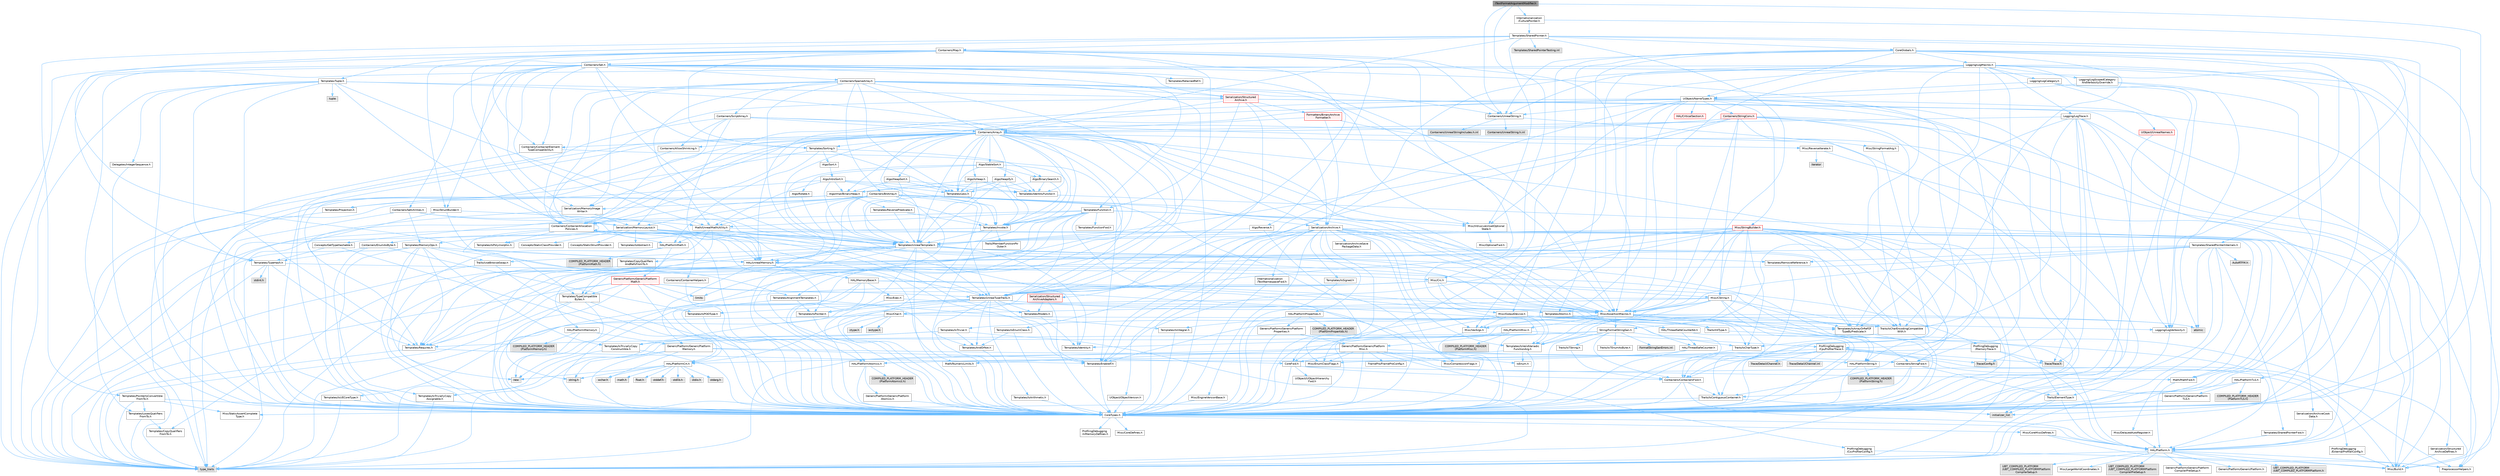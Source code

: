 digraph "ITextFormatArgumentModifier.h"
{
 // INTERACTIVE_SVG=YES
 // LATEX_PDF_SIZE
  bgcolor="transparent";
  edge [fontname=Helvetica,fontsize=10,labelfontname=Helvetica,labelfontsize=10];
  node [fontname=Helvetica,fontsize=10,shape=box,height=0.2,width=0.4];
  Node1 [id="Node000001",label="ITextFormatArgumentModifier.h",height=0.2,width=0.4,color="gray40", fillcolor="grey60", style="filled", fontcolor="black",tooltip=" "];
  Node1 -> Node2 [id="edge1_Node000001_Node000002",color="steelblue1",style="solid",tooltip=" "];
  Node2 [id="Node000002",label="CoreTypes.h",height=0.2,width=0.4,color="grey40", fillcolor="white", style="filled",URL="$dc/dec/CoreTypes_8h.html",tooltip=" "];
  Node2 -> Node3 [id="edge2_Node000002_Node000003",color="steelblue1",style="solid",tooltip=" "];
  Node3 [id="Node000003",label="HAL/Platform.h",height=0.2,width=0.4,color="grey40", fillcolor="white", style="filled",URL="$d9/dd0/Platform_8h.html",tooltip=" "];
  Node3 -> Node4 [id="edge3_Node000003_Node000004",color="steelblue1",style="solid",tooltip=" "];
  Node4 [id="Node000004",label="Misc/Build.h",height=0.2,width=0.4,color="grey40", fillcolor="white", style="filled",URL="$d3/dbb/Build_8h.html",tooltip=" "];
  Node3 -> Node5 [id="edge4_Node000003_Node000005",color="steelblue1",style="solid",tooltip=" "];
  Node5 [id="Node000005",label="Misc/LargeWorldCoordinates.h",height=0.2,width=0.4,color="grey40", fillcolor="white", style="filled",URL="$d2/dcb/LargeWorldCoordinates_8h.html",tooltip=" "];
  Node3 -> Node6 [id="edge5_Node000003_Node000006",color="steelblue1",style="solid",tooltip=" "];
  Node6 [id="Node000006",label="type_traits",height=0.2,width=0.4,color="grey60", fillcolor="#E0E0E0", style="filled",tooltip=" "];
  Node3 -> Node7 [id="edge6_Node000003_Node000007",color="steelblue1",style="solid",tooltip=" "];
  Node7 [id="Node000007",label="PreprocessorHelpers.h",height=0.2,width=0.4,color="grey40", fillcolor="white", style="filled",URL="$db/ddb/PreprocessorHelpers_8h.html",tooltip=" "];
  Node3 -> Node8 [id="edge7_Node000003_Node000008",color="steelblue1",style="solid",tooltip=" "];
  Node8 [id="Node000008",label="UBT_COMPILED_PLATFORM\l/UBT_COMPILED_PLATFORMPlatform\lCompilerPreSetup.h",height=0.2,width=0.4,color="grey60", fillcolor="#E0E0E0", style="filled",tooltip=" "];
  Node3 -> Node9 [id="edge8_Node000003_Node000009",color="steelblue1",style="solid",tooltip=" "];
  Node9 [id="Node000009",label="GenericPlatform/GenericPlatform\lCompilerPreSetup.h",height=0.2,width=0.4,color="grey40", fillcolor="white", style="filled",URL="$d9/dc8/GenericPlatformCompilerPreSetup_8h.html",tooltip=" "];
  Node3 -> Node10 [id="edge9_Node000003_Node000010",color="steelblue1",style="solid",tooltip=" "];
  Node10 [id="Node000010",label="GenericPlatform/GenericPlatform.h",height=0.2,width=0.4,color="grey40", fillcolor="white", style="filled",URL="$d6/d84/GenericPlatform_8h.html",tooltip=" "];
  Node3 -> Node11 [id="edge10_Node000003_Node000011",color="steelblue1",style="solid",tooltip=" "];
  Node11 [id="Node000011",label="UBT_COMPILED_PLATFORM\l/UBT_COMPILED_PLATFORMPlatform.h",height=0.2,width=0.4,color="grey60", fillcolor="#E0E0E0", style="filled",tooltip=" "];
  Node3 -> Node12 [id="edge11_Node000003_Node000012",color="steelblue1",style="solid",tooltip=" "];
  Node12 [id="Node000012",label="UBT_COMPILED_PLATFORM\l/UBT_COMPILED_PLATFORMPlatform\lCompilerSetup.h",height=0.2,width=0.4,color="grey60", fillcolor="#E0E0E0", style="filled",tooltip=" "];
  Node2 -> Node13 [id="edge12_Node000002_Node000013",color="steelblue1",style="solid",tooltip=" "];
  Node13 [id="Node000013",label="ProfilingDebugging\l/UMemoryDefines.h",height=0.2,width=0.4,color="grey40", fillcolor="white", style="filled",URL="$d2/da2/UMemoryDefines_8h.html",tooltip=" "];
  Node2 -> Node14 [id="edge13_Node000002_Node000014",color="steelblue1",style="solid",tooltip=" "];
  Node14 [id="Node000014",label="Misc/CoreMiscDefines.h",height=0.2,width=0.4,color="grey40", fillcolor="white", style="filled",URL="$da/d38/CoreMiscDefines_8h.html",tooltip=" "];
  Node14 -> Node3 [id="edge14_Node000014_Node000003",color="steelblue1",style="solid",tooltip=" "];
  Node14 -> Node7 [id="edge15_Node000014_Node000007",color="steelblue1",style="solid",tooltip=" "];
  Node2 -> Node15 [id="edge16_Node000002_Node000015",color="steelblue1",style="solid",tooltip=" "];
  Node15 [id="Node000015",label="Misc/CoreDefines.h",height=0.2,width=0.4,color="grey40", fillcolor="white", style="filled",URL="$d3/dd2/CoreDefines_8h.html",tooltip=" "];
  Node1 -> Node16 [id="edge17_Node000001_Node000016",color="steelblue1",style="solid",tooltip=" "];
  Node16 [id="Node000016",label="Misc/Crc.h",height=0.2,width=0.4,color="grey40", fillcolor="white", style="filled",URL="$d4/dd2/Crc_8h.html",tooltip=" "];
  Node16 -> Node2 [id="edge18_Node000016_Node000002",color="steelblue1",style="solid",tooltip=" "];
  Node16 -> Node17 [id="edge19_Node000016_Node000017",color="steelblue1",style="solid",tooltip=" "];
  Node17 [id="Node000017",label="HAL/PlatformString.h",height=0.2,width=0.4,color="grey40", fillcolor="white", style="filled",URL="$db/db5/PlatformString_8h.html",tooltip=" "];
  Node17 -> Node2 [id="edge20_Node000017_Node000002",color="steelblue1",style="solid",tooltip=" "];
  Node17 -> Node18 [id="edge21_Node000017_Node000018",color="steelblue1",style="solid",tooltip=" "];
  Node18 [id="Node000018",label="COMPILED_PLATFORM_HEADER\l(PlatformString.h)",height=0.2,width=0.4,color="grey60", fillcolor="#E0E0E0", style="filled",tooltip=" "];
  Node16 -> Node19 [id="edge22_Node000016_Node000019",color="steelblue1",style="solid",tooltip=" "];
  Node19 [id="Node000019",label="Misc/AssertionMacros.h",height=0.2,width=0.4,color="grey40", fillcolor="white", style="filled",URL="$d0/dfa/AssertionMacros_8h.html",tooltip=" "];
  Node19 -> Node2 [id="edge23_Node000019_Node000002",color="steelblue1",style="solid",tooltip=" "];
  Node19 -> Node3 [id="edge24_Node000019_Node000003",color="steelblue1",style="solid",tooltip=" "];
  Node19 -> Node20 [id="edge25_Node000019_Node000020",color="steelblue1",style="solid",tooltip=" "];
  Node20 [id="Node000020",label="HAL/PlatformMisc.h",height=0.2,width=0.4,color="grey40", fillcolor="white", style="filled",URL="$d0/df5/PlatformMisc_8h.html",tooltip=" "];
  Node20 -> Node2 [id="edge26_Node000020_Node000002",color="steelblue1",style="solid",tooltip=" "];
  Node20 -> Node21 [id="edge27_Node000020_Node000021",color="steelblue1",style="solid",tooltip=" "];
  Node21 [id="Node000021",label="GenericPlatform/GenericPlatform\lMisc.h",height=0.2,width=0.4,color="grey40", fillcolor="white", style="filled",URL="$db/d9a/GenericPlatformMisc_8h.html",tooltip=" "];
  Node21 -> Node22 [id="edge28_Node000021_Node000022",color="steelblue1",style="solid",tooltip=" "];
  Node22 [id="Node000022",label="Containers/StringFwd.h",height=0.2,width=0.4,color="grey40", fillcolor="white", style="filled",URL="$df/d37/StringFwd_8h.html",tooltip=" "];
  Node22 -> Node2 [id="edge29_Node000022_Node000002",color="steelblue1",style="solid",tooltip=" "];
  Node22 -> Node23 [id="edge30_Node000022_Node000023",color="steelblue1",style="solid",tooltip=" "];
  Node23 [id="Node000023",label="Traits/ElementType.h",height=0.2,width=0.4,color="grey40", fillcolor="white", style="filled",URL="$d5/d4f/ElementType_8h.html",tooltip=" "];
  Node23 -> Node3 [id="edge31_Node000023_Node000003",color="steelblue1",style="solid",tooltip=" "];
  Node23 -> Node24 [id="edge32_Node000023_Node000024",color="steelblue1",style="solid",tooltip=" "];
  Node24 [id="Node000024",label="initializer_list",height=0.2,width=0.4,color="grey60", fillcolor="#E0E0E0", style="filled",tooltip=" "];
  Node23 -> Node6 [id="edge33_Node000023_Node000006",color="steelblue1",style="solid",tooltip=" "];
  Node22 -> Node25 [id="edge34_Node000022_Node000025",color="steelblue1",style="solid",tooltip=" "];
  Node25 [id="Node000025",label="Traits/IsContiguousContainer.h",height=0.2,width=0.4,color="grey40", fillcolor="white", style="filled",URL="$d5/d3c/IsContiguousContainer_8h.html",tooltip=" "];
  Node25 -> Node2 [id="edge35_Node000025_Node000002",color="steelblue1",style="solid",tooltip=" "];
  Node25 -> Node26 [id="edge36_Node000025_Node000026",color="steelblue1",style="solid",tooltip=" "];
  Node26 [id="Node000026",label="Misc/StaticAssertComplete\lType.h",height=0.2,width=0.4,color="grey40", fillcolor="white", style="filled",URL="$d5/d4e/StaticAssertCompleteType_8h.html",tooltip=" "];
  Node25 -> Node24 [id="edge37_Node000025_Node000024",color="steelblue1",style="solid",tooltip=" "];
  Node21 -> Node27 [id="edge38_Node000021_Node000027",color="steelblue1",style="solid",tooltip=" "];
  Node27 [id="Node000027",label="CoreFwd.h",height=0.2,width=0.4,color="grey40", fillcolor="white", style="filled",URL="$d1/d1e/CoreFwd_8h.html",tooltip=" "];
  Node27 -> Node2 [id="edge39_Node000027_Node000002",color="steelblue1",style="solid",tooltip=" "];
  Node27 -> Node28 [id="edge40_Node000027_Node000028",color="steelblue1",style="solid",tooltip=" "];
  Node28 [id="Node000028",label="Containers/ContainersFwd.h",height=0.2,width=0.4,color="grey40", fillcolor="white", style="filled",URL="$d4/d0a/ContainersFwd_8h.html",tooltip=" "];
  Node28 -> Node3 [id="edge41_Node000028_Node000003",color="steelblue1",style="solid",tooltip=" "];
  Node28 -> Node2 [id="edge42_Node000028_Node000002",color="steelblue1",style="solid",tooltip=" "];
  Node28 -> Node25 [id="edge43_Node000028_Node000025",color="steelblue1",style="solid",tooltip=" "];
  Node27 -> Node29 [id="edge44_Node000027_Node000029",color="steelblue1",style="solid",tooltip=" "];
  Node29 [id="Node000029",label="Math/MathFwd.h",height=0.2,width=0.4,color="grey40", fillcolor="white", style="filled",URL="$d2/d10/MathFwd_8h.html",tooltip=" "];
  Node29 -> Node3 [id="edge45_Node000029_Node000003",color="steelblue1",style="solid",tooltip=" "];
  Node27 -> Node30 [id="edge46_Node000027_Node000030",color="steelblue1",style="solid",tooltip=" "];
  Node30 [id="Node000030",label="UObject/UObjectHierarchy\lFwd.h",height=0.2,width=0.4,color="grey40", fillcolor="white", style="filled",URL="$d3/d13/UObjectHierarchyFwd_8h.html",tooltip=" "];
  Node21 -> Node2 [id="edge47_Node000021_Node000002",color="steelblue1",style="solid",tooltip=" "];
  Node21 -> Node31 [id="edge48_Node000021_Node000031",color="steelblue1",style="solid",tooltip=" "];
  Node31 [id="Node000031",label="FramePro/FrameProConfig.h",height=0.2,width=0.4,color="grey40", fillcolor="white", style="filled",URL="$d7/d90/FrameProConfig_8h.html",tooltip=" "];
  Node21 -> Node32 [id="edge49_Node000021_Node000032",color="steelblue1",style="solid",tooltip=" "];
  Node32 [id="Node000032",label="HAL/PlatformCrt.h",height=0.2,width=0.4,color="grey40", fillcolor="white", style="filled",URL="$d8/d75/PlatformCrt_8h.html",tooltip=" "];
  Node32 -> Node33 [id="edge50_Node000032_Node000033",color="steelblue1",style="solid",tooltip=" "];
  Node33 [id="Node000033",label="new",height=0.2,width=0.4,color="grey60", fillcolor="#E0E0E0", style="filled",tooltip=" "];
  Node32 -> Node34 [id="edge51_Node000032_Node000034",color="steelblue1",style="solid",tooltip=" "];
  Node34 [id="Node000034",label="wchar.h",height=0.2,width=0.4,color="grey60", fillcolor="#E0E0E0", style="filled",tooltip=" "];
  Node32 -> Node35 [id="edge52_Node000032_Node000035",color="steelblue1",style="solid",tooltip=" "];
  Node35 [id="Node000035",label="stddef.h",height=0.2,width=0.4,color="grey60", fillcolor="#E0E0E0", style="filled",tooltip=" "];
  Node32 -> Node36 [id="edge53_Node000032_Node000036",color="steelblue1",style="solid",tooltip=" "];
  Node36 [id="Node000036",label="stdlib.h",height=0.2,width=0.4,color="grey60", fillcolor="#E0E0E0", style="filled",tooltip=" "];
  Node32 -> Node37 [id="edge54_Node000032_Node000037",color="steelblue1",style="solid",tooltip=" "];
  Node37 [id="Node000037",label="stdio.h",height=0.2,width=0.4,color="grey60", fillcolor="#E0E0E0", style="filled",tooltip=" "];
  Node32 -> Node38 [id="edge55_Node000032_Node000038",color="steelblue1",style="solid",tooltip=" "];
  Node38 [id="Node000038",label="stdarg.h",height=0.2,width=0.4,color="grey60", fillcolor="#E0E0E0", style="filled",tooltip=" "];
  Node32 -> Node39 [id="edge56_Node000032_Node000039",color="steelblue1",style="solid",tooltip=" "];
  Node39 [id="Node000039",label="math.h",height=0.2,width=0.4,color="grey60", fillcolor="#E0E0E0", style="filled",tooltip=" "];
  Node32 -> Node40 [id="edge57_Node000032_Node000040",color="steelblue1",style="solid",tooltip=" "];
  Node40 [id="Node000040",label="float.h",height=0.2,width=0.4,color="grey60", fillcolor="#E0E0E0", style="filled",tooltip=" "];
  Node32 -> Node41 [id="edge58_Node000032_Node000041",color="steelblue1",style="solid",tooltip=" "];
  Node41 [id="Node000041",label="string.h",height=0.2,width=0.4,color="grey60", fillcolor="#E0E0E0", style="filled",tooltip=" "];
  Node21 -> Node42 [id="edge59_Node000021_Node000042",color="steelblue1",style="solid",tooltip=" "];
  Node42 [id="Node000042",label="Math/NumericLimits.h",height=0.2,width=0.4,color="grey40", fillcolor="white", style="filled",URL="$df/d1b/NumericLimits_8h.html",tooltip=" "];
  Node42 -> Node2 [id="edge60_Node000042_Node000002",color="steelblue1",style="solid",tooltip=" "];
  Node21 -> Node43 [id="edge61_Node000021_Node000043",color="steelblue1",style="solid",tooltip=" "];
  Node43 [id="Node000043",label="Misc/CompressionFlags.h",height=0.2,width=0.4,color="grey40", fillcolor="white", style="filled",URL="$d9/d76/CompressionFlags_8h.html",tooltip=" "];
  Node21 -> Node44 [id="edge62_Node000021_Node000044",color="steelblue1",style="solid",tooltip=" "];
  Node44 [id="Node000044",label="Misc/EnumClassFlags.h",height=0.2,width=0.4,color="grey40", fillcolor="white", style="filled",URL="$d8/de7/EnumClassFlags_8h.html",tooltip=" "];
  Node21 -> Node45 [id="edge63_Node000021_Node000045",color="steelblue1",style="solid",tooltip=" "];
  Node45 [id="Node000045",label="ProfilingDebugging\l/CsvProfilerConfig.h",height=0.2,width=0.4,color="grey40", fillcolor="white", style="filled",URL="$d3/d88/CsvProfilerConfig_8h.html",tooltip=" "];
  Node45 -> Node4 [id="edge64_Node000045_Node000004",color="steelblue1",style="solid",tooltip=" "];
  Node21 -> Node46 [id="edge65_Node000021_Node000046",color="steelblue1",style="solid",tooltip=" "];
  Node46 [id="Node000046",label="ProfilingDebugging\l/ExternalProfilerConfig.h",height=0.2,width=0.4,color="grey40", fillcolor="white", style="filled",URL="$d3/dbb/ExternalProfilerConfig_8h.html",tooltip=" "];
  Node46 -> Node4 [id="edge66_Node000046_Node000004",color="steelblue1",style="solid",tooltip=" "];
  Node20 -> Node47 [id="edge67_Node000020_Node000047",color="steelblue1",style="solid",tooltip=" "];
  Node47 [id="Node000047",label="COMPILED_PLATFORM_HEADER\l(PlatformMisc.h)",height=0.2,width=0.4,color="grey60", fillcolor="#E0E0E0", style="filled",tooltip=" "];
  Node20 -> Node48 [id="edge68_Node000020_Node000048",color="steelblue1",style="solid",tooltip=" "];
  Node48 [id="Node000048",label="ProfilingDebugging\l/CpuProfilerTrace.h",height=0.2,width=0.4,color="grey40", fillcolor="white", style="filled",URL="$da/dcb/CpuProfilerTrace_8h.html",tooltip=" "];
  Node48 -> Node2 [id="edge69_Node000048_Node000002",color="steelblue1",style="solid",tooltip=" "];
  Node48 -> Node28 [id="edge70_Node000048_Node000028",color="steelblue1",style="solid",tooltip=" "];
  Node48 -> Node49 [id="edge71_Node000048_Node000049",color="steelblue1",style="solid",tooltip=" "];
  Node49 [id="Node000049",label="HAL/PlatformAtomics.h",height=0.2,width=0.4,color="grey40", fillcolor="white", style="filled",URL="$d3/d36/PlatformAtomics_8h.html",tooltip=" "];
  Node49 -> Node2 [id="edge72_Node000049_Node000002",color="steelblue1",style="solid",tooltip=" "];
  Node49 -> Node50 [id="edge73_Node000049_Node000050",color="steelblue1",style="solid",tooltip=" "];
  Node50 [id="Node000050",label="GenericPlatform/GenericPlatform\lAtomics.h",height=0.2,width=0.4,color="grey40", fillcolor="white", style="filled",URL="$da/d72/GenericPlatformAtomics_8h.html",tooltip=" "];
  Node50 -> Node2 [id="edge74_Node000050_Node000002",color="steelblue1",style="solid",tooltip=" "];
  Node49 -> Node51 [id="edge75_Node000049_Node000051",color="steelblue1",style="solid",tooltip=" "];
  Node51 [id="Node000051",label="COMPILED_PLATFORM_HEADER\l(PlatformAtomics.h)",height=0.2,width=0.4,color="grey60", fillcolor="#E0E0E0", style="filled",tooltip=" "];
  Node48 -> Node7 [id="edge76_Node000048_Node000007",color="steelblue1",style="solid",tooltip=" "];
  Node48 -> Node4 [id="edge77_Node000048_Node000004",color="steelblue1",style="solid",tooltip=" "];
  Node48 -> Node52 [id="edge78_Node000048_Node000052",color="steelblue1",style="solid",tooltip=" "];
  Node52 [id="Node000052",label="Trace/Config.h",height=0.2,width=0.4,color="grey60", fillcolor="#E0E0E0", style="filled",tooltip=" "];
  Node48 -> Node53 [id="edge79_Node000048_Node000053",color="steelblue1",style="solid",tooltip=" "];
  Node53 [id="Node000053",label="Trace/Detail/Channel.h",height=0.2,width=0.4,color="grey60", fillcolor="#E0E0E0", style="filled",tooltip=" "];
  Node48 -> Node54 [id="edge80_Node000048_Node000054",color="steelblue1",style="solid",tooltip=" "];
  Node54 [id="Node000054",label="Trace/Detail/Channel.inl",height=0.2,width=0.4,color="grey60", fillcolor="#E0E0E0", style="filled",tooltip=" "];
  Node48 -> Node55 [id="edge81_Node000048_Node000055",color="steelblue1",style="solid",tooltip=" "];
  Node55 [id="Node000055",label="Trace/Trace.h",height=0.2,width=0.4,color="grey60", fillcolor="#E0E0E0", style="filled",tooltip=" "];
  Node19 -> Node7 [id="edge82_Node000019_Node000007",color="steelblue1",style="solid",tooltip=" "];
  Node19 -> Node56 [id="edge83_Node000019_Node000056",color="steelblue1",style="solid",tooltip=" "];
  Node56 [id="Node000056",label="Templates/EnableIf.h",height=0.2,width=0.4,color="grey40", fillcolor="white", style="filled",URL="$d7/d60/EnableIf_8h.html",tooltip=" "];
  Node56 -> Node2 [id="edge84_Node000056_Node000002",color="steelblue1",style="solid",tooltip=" "];
  Node19 -> Node57 [id="edge85_Node000019_Node000057",color="steelblue1",style="solid",tooltip=" "];
  Node57 [id="Node000057",label="Templates/IsArrayOrRefOf\lTypeByPredicate.h",height=0.2,width=0.4,color="grey40", fillcolor="white", style="filled",URL="$d6/da1/IsArrayOrRefOfTypeByPredicate_8h.html",tooltip=" "];
  Node57 -> Node2 [id="edge86_Node000057_Node000002",color="steelblue1",style="solid",tooltip=" "];
  Node19 -> Node58 [id="edge87_Node000019_Node000058",color="steelblue1",style="solid",tooltip=" "];
  Node58 [id="Node000058",label="Templates/IsValidVariadic\lFunctionArg.h",height=0.2,width=0.4,color="grey40", fillcolor="white", style="filled",URL="$d0/dc8/IsValidVariadicFunctionArg_8h.html",tooltip=" "];
  Node58 -> Node2 [id="edge88_Node000058_Node000002",color="steelblue1",style="solid",tooltip=" "];
  Node58 -> Node59 [id="edge89_Node000058_Node000059",color="steelblue1",style="solid",tooltip=" "];
  Node59 [id="Node000059",label="IsEnum.h",height=0.2,width=0.4,color="grey40", fillcolor="white", style="filled",URL="$d4/de5/IsEnum_8h.html",tooltip=" "];
  Node58 -> Node6 [id="edge90_Node000058_Node000006",color="steelblue1",style="solid",tooltip=" "];
  Node19 -> Node60 [id="edge91_Node000019_Node000060",color="steelblue1",style="solid",tooltip=" "];
  Node60 [id="Node000060",label="Traits/IsCharEncodingCompatible\lWith.h",height=0.2,width=0.4,color="grey40", fillcolor="white", style="filled",URL="$df/dd1/IsCharEncodingCompatibleWith_8h.html",tooltip=" "];
  Node60 -> Node6 [id="edge92_Node000060_Node000006",color="steelblue1",style="solid",tooltip=" "];
  Node60 -> Node61 [id="edge93_Node000060_Node000061",color="steelblue1",style="solid",tooltip=" "];
  Node61 [id="Node000061",label="Traits/IsCharType.h",height=0.2,width=0.4,color="grey40", fillcolor="white", style="filled",URL="$db/d51/IsCharType_8h.html",tooltip=" "];
  Node61 -> Node2 [id="edge94_Node000061_Node000002",color="steelblue1",style="solid",tooltip=" "];
  Node19 -> Node62 [id="edge95_Node000019_Node000062",color="steelblue1",style="solid",tooltip=" "];
  Node62 [id="Node000062",label="Misc/VarArgs.h",height=0.2,width=0.4,color="grey40", fillcolor="white", style="filled",URL="$d5/d6f/VarArgs_8h.html",tooltip=" "];
  Node62 -> Node2 [id="edge96_Node000062_Node000002",color="steelblue1",style="solid",tooltip=" "];
  Node19 -> Node63 [id="edge97_Node000019_Node000063",color="steelblue1",style="solid",tooltip=" "];
  Node63 [id="Node000063",label="String/FormatStringSan.h",height=0.2,width=0.4,color="grey40", fillcolor="white", style="filled",URL="$d3/d8b/FormatStringSan_8h.html",tooltip=" "];
  Node63 -> Node6 [id="edge98_Node000063_Node000006",color="steelblue1",style="solid",tooltip=" "];
  Node63 -> Node2 [id="edge99_Node000063_Node000002",color="steelblue1",style="solid",tooltip=" "];
  Node63 -> Node64 [id="edge100_Node000063_Node000064",color="steelblue1",style="solid",tooltip=" "];
  Node64 [id="Node000064",label="Templates/Requires.h",height=0.2,width=0.4,color="grey40", fillcolor="white", style="filled",URL="$dc/d96/Requires_8h.html",tooltip=" "];
  Node64 -> Node56 [id="edge101_Node000064_Node000056",color="steelblue1",style="solid",tooltip=" "];
  Node64 -> Node6 [id="edge102_Node000064_Node000006",color="steelblue1",style="solid",tooltip=" "];
  Node63 -> Node65 [id="edge103_Node000063_Node000065",color="steelblue1",style="solid",tooltip=" "];
  Node65 [id="Node000065",label="Templates/Identity.h",height=0.2,width=0.4,color="grey40", fillcolor="white", style="filled",URL="$d0/dd5/Identity_8h.html",tooltip=" "];
  Node63 -> Node58 [id="edge104_Node000063_Node000058",color="steelblue1",style="solid",tooltip=" "];
  Node63 -> Node61 [id="edge105_Node000063_Node000061",color="steelblue1",style="solid",tooltip=" "];
  Node63 -> Node66 [id="edge106_Node000063_Node000066",color="steelblue1",style="solid",tooltip=" "];
  Node66 [id="Node000066",label="Traits/IsTEnumAsByte.h",height=0.2,width=0.4,color="grey40", fillcolor="white", style="filled",URL="$d1/de6/IsTEnumAsByte_8h.html",tooltip=" "];
  Node63 -> Node67 [id="edge107_Node000063_Node000067",color="steelblue1",style="solid",tooltip=" "];
  Node67 [id="Node000067",label="Traits/IsTString.h",height=0.2,width=0.4,color="grey40", fillcolor="white", style="filled",URL="$d0/df8/IsTString_8h.html",tooltip=" "];
  Node67 -> Node28 [id="edge108_Node000067_Node000028",color="steelblue1",style="solid",tooltip=" "];
  Node63 -> Node28 [id="edge109_Node000063_Node000028",color="steelblue1",style="solid",tooltip=" "];
  Node63 -> Node68 [id="edge110_Node000063_Node000068",color="steelblue1",style="solid",tooltip=" "];
  Node68 [id="Node000068",label="FormatStringSanErrors.inl",height=0.2,width=0.4,color="grey60", fillcolor="#E0E0E0", style="filled",tooltip=" "];
  Node19 -> Node69 [id="edge111_Node000019_Node000069",color="steelblue1",style="solid",tooltip=" "];
  Node69 [id="Node000069",label="atomic",height=0.2,width=0.4,color="grey60", fillcolor="#E0E0E0", style="filled",tooltip=" "];
  Node16 -> Node70 [id="edge112_Node000016_Node000070",color="steelblue1",style="solid",tooltip=" "];
  Node70 [id="Node000070",label="Misc/CString.h",height=0.2,width=0.4,color="grey40", fillcolor="white", style="filled",URL="$d2/d49/CString_8h.html",tooltip=" "];
  Node70 -> Node2 [id="edge113_Node000070_Node000002",color="steelblue1",style="solid",tooltip=" "];
  Node70 -> Node32 [id="edge114_Node000070_Node000032",color="steelblue1",style="solid",tooltip=" "];
  Node70 -> Node17 [id="edge115_Node000070_Node000017",color="steelblue1",style="solid",tooltip=" "];
  Node70 -> Node19 [id="edge116_Node000070_Node000019",color="steelblue1",style="solid",tooltip=" "];
  Node70 -> Node71 [id="edge117_Node000070_Node000071",color="steelblue1",style="solid",tooltip=" "];
  Node71 [id="Node000071",label="Misc/Char.h",height=0.2,width=0.4,color="grey40", fillcolor="white", style="filled",URL="$d0/d58/Char_8h.html",tooltip=" "];
  Node71 -> Node2 [id="edge118_Node000071_Node000002",color="steelblue1",style="solid",tooltip=" "];
  Node71 -> Node72 [id="edge119_Node000071_Node000072",color="steelblue1",style="solid",tooltip=" "];
  Node72 [id="Node000072",label="Traits/IntType.h",height=0.2,width=0.4,color="grey40", fillcolor="white", style="filled",URL="$d7/deb/IntType_8h.html",tooltip=" "];
  Node72 -> Node3 [id="edge120_Node000072_Node000003",color="steelblue1",style="solid",tooltip=" "];
  Node71 -> Node73 [id="edge121_Node000071_Node000073",color="steelblue1",style="solid",tooltip=" "];
  Node73 [id="Node000073",label="ctype.h",height=0.2,width=0.4,color="grey60", fillcolor="#E0E0E0", style="filled",tooltip=" "];
  Node71 -> Node74 [id="edge122_Node000071_Node000074",color="steelblue1",style="solid",tooltip=" "];
  Node74 [id="Node000074",label="wctype.h",height=0.2,width=0.4,color="grey60", fillcolor="#E0E0E0", style="filled",tooltip=" "];
  Node71 -> Node6 [id="edge123_Node000071_Node000006",color="steelblue1",style="solid",tooltip=" "];
  Node70 -> Node62 [id="edge124_Node000070_Node000062",color="steelblue1",style="solid",tooltip=" "];
  Node70 -> Node57 [id="edge125_Node000070_Node000057",color="steelblue1",style="solid",tooltip=" "];
  Node70 -> Node58 [id="edge126_Node000070_Node000058",color="steelblue1",style="solid",tooltip=" "];
  Node70 -> Node60 [id="edge127_Node000070_Node000060",color="steelblue1",style="solid",tooltip=" "];
  Node16 -> Node71 [id="edge128_Node000016_Node000071",color="steelblue1",style="solid",tooltip=" "];
  Node16 -> Node75 [id="edge129_Node000016_Node000075",color="steelblue1",style="solid",tooltip=" "];
  Node75 [id="Node000075",label="Templates/UnrealTypeTraits.h",height=0.2,width=0.4,color="grey40", fillcolor="white", style="filled",URL="$d2/d2d/UnrealTypeTraits_8h.html",tooltip=" "];
  Node75 -> Node2 [id="edge130_Node000075_Node000002",color="steelblue1",style="solid",tooltip=" "];
  Node75 -> Node76 [id="edge131_Node000075_Node000076",color="steelblue1",style="solid",tooltip=" "];
  Node76 [id="Node000076",label="Templates/IsPointer.h",height=0.2,width=0.4,color="grey40", fillcolor="white", style="filled",URL="$d7/d05/IsPointer_8h.html",tooltip=" "];
  Node76 -> Node2 [id="edge132_Node000076_Node000002",color="steelblue1",style="solid",tooltip=" "];
  Node75 -> Node19 [id="edge133_Node000075_Node000019",color="steelblue1",style="solid",tooltip=" "];
  Node75 -> Node77 [id="edge134_Node000075_Node000077",color="steelblue1",style="solid",tooltip=" "];
  Node77 [id="Node000077",label="Templates/AndOrNot.h",height=0.2,width=0.4,color="grey40", fillcolor="white", style="filled",URL="$db/d0a/AndOrNot_8h.html",tooltip=" "];
  Node77 -> Node2 [id="edge135_Node000077_Node000002",color="steelblue1",style="solid",tooltip=" "];
  Node75 -> Node56 [id="edge136_Node000075_Node000056",color="steelblue1",style="solid",tooltip=" "];
  Node75 -> Node78 [id="edge137_Node000075_Node000078",color="steelblue1",style="solid",tooltip=" "];
  Node78 [id="Node000078",label="Templates/IsArithmetic.h",height=0.2,width=0.4,color="grey40", fillcolor="white", style="filled",URL="$d2/d5d/IsArithmetic_8h.html",tooltip=" "];
  Node78 -> Node2 [id="edge138_Node000078_Node000002",color="steelblue1",style="solid",tooltip=" "];
  Node75 -> Node59 [id="edge139_Node000075_Node000059",color="steelblue1",style="solid",tooltip=" "];
  Node75 -> Node79 [id="edge140_Node000075_Node000079",color="steelblue1",style="solid",tooltip=" "];
  Node79 [id="Node000079",label="Templates/Models.h",height=0.2,width=0.4,color="grey40", fillcolor="white", style="filled",URL="$d3/d0c/Models_8h.html",tooltip=" "];
  Node79 -> Node65 [id="edge141_Node000079_Node000065",color="steelblue1",style="solid",tooltip=" "];
  Node75 -> Node80 [id="edge142_Node000075_Node000080",color="steelblue1",style="solid",tooltip=" "];
  Node80 [id="Node000080",label="Templates/IsPODType.h",height=0.2,width=0.4,color="grey40", fillcolor="white", style="filled",URL="$d7/db1/IsPODType_8h.html",tooltip=" "];
  Node80 -> Node2 [id="edge143_Node000080_Node000002",color="steelblue1",style="solid",tooltip=" "];
  Node75 -> Node81 [id="edge144_Node000075_Node000081",color="steelblue1",style="solid",tooltip=" "];
  Node81 [id="Node000081",label="Templates/IsUECoreType.h",height=0.2,width=0.4,color="grey40", fillcolor="white", style="filled",URL="$d1/db8/IsUECoreType_8h.html",tooltip=" "];
  Node81 -> Node2 [id="edge145_Node000081_Node000002",color="steelblue1",style="solid",tooltip=" "];
  Node81 -> Node6 [id="edge146_Node000081_Node000006",color="steelblue1",style="solid",tooltip=" "];
  Node75 -> Node82 [id="edge147_Node000075_Node000082",color="steelblue1",style="solid",tooltip=" "];
  Node82 [id="Node000082",label="Templates/IsTriviallyCopy\lConstructible.h",height=0.2,width=0.4,color="grey40", fillcolor="white", style="filled",URL="$d3/d78/IsTriviallyCopyConstructible_8h.html",tooltip=" "];
  Node82 -> Node2 [id="edge148_Node000082_Node000002",color="steelblue1",style="solid",tooltip=" "];
  Node82 -> Node6 [id="edge149_Node000082_Node000006",color="steelblue1",style="solid",tooltip=" "];
  Node16 -> Node61 [id="edge150_Node000016_Node000061",color="steelblue1",style="solid",tooltip=" "];
  Node1 -> Node83 [id="edge151_Node000001_Node000083",color="steelblue1",style="solid",tooltip=" "];
  Node83 [id="Node000083",label="Containers/UnrealString.h",height=0.2,width=0.4,color="grey40", fillcolor="white", style="filled",URL="$d5/dba/UnrealString_8h.html",tooltip=" "];
  Node83 -> Node84 [id="edge152_Node000083_Node000084",color="steelblue1",style="solid",tooltip=" "];
  Node84 [id="Node000084",label="Containers/UnrealStringIncludes.h.inl",height=0.2,width=0.4,color="grey60", fillcolor="#E0E0E0", style="filled",tooltip=" "];
  Node83 -> Node85 [id="edge153_Node000083_Node000085",color="steelblue1",style="solid",tooltip=" "];
  Node85 [id="Node000085",label="Containers/UnrealString.h.inl",height=0.2,width=0.4,color="grey60", fillcolor="#E0E0E0", style="filled",tooltip=" "];
  Node83 -> Node86 [id="edge154_Node000083_Node000086",color="steelblue1",style="solid",tooltip=" "];
  Node86 [id="Node000086",label="Misc/StringFormatArg.h",height=0.2,width=0.4,color="grey40", fillcolor="white", style="filled",URL="$d2/d16/StringFormatArg_8h.html",tooltip=" "];
  Node86 -> Node28 [id="edge155_Node000086_Node000028",color="steelblue1",style="solid",tooltip=" "];
  Node1 -> Node87 [id="edge156_Node000001_Node000087",color="steelblue1",style="solid",tooltip=" "];
  Node87 [id="Node000087",label="Internationalization\l/CulturePointer.h",height=0.2,width=0.4,color="grey40", fillcolor="white", style="filled",URL="$d6/dbe/CulturePointer_8h.html",tooltip=" "];
  Node87 -> Node2 [id="edge157_Node000087_Node000002",color="steelblue1",style="solid",tooltip=" "];
  Node87 -> Node88 [id="edge158_Node000087_Node000088",color="steelblue1",style="solid",tooltip=" "];
  Node88 [id="Node000088",label="Templates/SharedPointer.h",height=0.2,width=0.4,color="grey40", fillcolor="white", style="filled",URL="$d2/d17/SharedPointer_8h.html",tooltip=" "];
  Node88 -> Node2 [id="edge159_Node000088_Node000002",color="steelblue1",style="solid",tooltip=" "];
  Node88 -> Node89 [id="edge160_Node000088_Node000089",color="steelblue1",style="solid",tooltip=" "];
  Node89 [id="Node000089",label="Misc/IntrusiveUnsetOptional\lState.h",height=0.2,width=0.4,color="grey40", fillcolor="white", style="filled",URL="$d2/d0a/IntrusiveUnsetOptionalState_8h.html",tooltip=" "];
  Node89 -> Node90 [id="edge161_Node000089_Node000090",color="steelblue1",style="solid",tooltip=" "];
  Node90 [id="Node000090",label="Misc/OptionalFwd.h",height=0.2,width=0.4,color="grey40", fillcolor="white", style="filled",URL="$dc/d50/OptionalFwd_8h.html",tooltip=" "];
  Node88 -> Node91 [id="edge162_Node000088_Node000091",color="steelblue1",style="solid",tooltip=" "];
  Node91 [id="Node000091",label="Templates/PointerIsConvertible\lFromTo.h",height=0.2,width=0.4,color="grey40", fillcolor="white", style="filled",URL="$d6/d65/PointerIsConvertibleFromTo_8h.html",tooltip=" "];
  Node91 -> Node2 [id="edge163_Node000091_Node000002",color="steelblue1",style="solid",tooltip=" "];
  Node91 -> Node26 [id="edge164_Node000091_Node000026",color="steelblue1",style="solid",tooltip=" "];
  Node91 -> Node92 [id="edge165_Node000091_Node000092",color="steelblue1",style="solid",tooltip=" "];
  Node92 [id="Node000092",label="Templates/LosesQualifiers\lFromTo.h",height=0.2,width=0.4,color="grey40", fillcolor="white", style="filled",URL="$d2/db3/LosesQualifiersFromTo_8h.html",tooltip=" "];
  Node92 -> Node93 [id="edge166_Node000092_Node000093",color="steelblue1",style="solid",tooltip=" "];
  Node93 [id="Node000093",label="Templates/CopyQualifiers\lFromTo.h",height=0.2,width=0.4,color="grey40", fillcolor="white", style="filled",URL="$d5/db4/CopyQualifiersFromTo_8h.html",tooltip=" "];
  Node92 -> Node6 [id="edge167_Node000092_Node000006",color="steelblue1",style="solid",tooltip=" "];
  Node91 -> Node6 [id="edge168_Node000091_Node000006",color="steelblue1",style="solid",tooltip=" "];
  Node88 -> Node19 [id="edge169_Node000088_Node000019",color="steelblue1",style="solid",tooltip=" "];
  Node88 -> Node94 [id="edge170_Node000088_Node000094",color="steelblue1",style="solid",tooltip=" "];
  Node94 [id="Node000094",label="HAL/UnrealMemory.h",height=0.2,width=0.4,color="grey40", fillcolor="white", style="filled",URL="$d9/d96/UnrealMemory_8h.html",tooltip=" "];
  Node94 -> Node2 [id="edge171_Node000094_Node000002",color="steelblue1",style="solid",tooltip=" "];
  Node94 -> Node95 [id="edge172_Node000094_Node000095",color="steelblue1",style="solid",tooltip=" "];
  Node95 [id="Node000095",label="GenericPlatform/GenericPlatform\lMemory.h",height=0.2,width=0.4,color="grey40", fillcolor="white", style="filled",URL="$dd/d22/GenericPlatformMemory_8h.html",tooltip=" "];
  Node95 -> Node27 [id="edge173_Node000095_Node000027",color="steelblue1",style="solid",tooltip=" "];
  Node95 -> Node2 [id="edge174_Node000095_Node000002",color="steelblue1",style="solid",tooltip=" "];
  Node95 -> Node17 [id="edge175_Node000095_Node000017",color="steelblue1",style="solid",tooltip=" "];
  Node95 -> Node41 [id="edge176_Node000095_Node000041",color="steelblue1",style="solid",tooltip=" "];
  Node95 -> Node34 [id="edge177_Node000095_Node000034",color="steelblue1",style="solid",tooltip=" "];
  Node94 -> Node96 [id="edge178_Node000094_Node000096",color="steelblue1",style="solid",tooltip=" "];
  Node96 [id="Node000096",label="HAL/MemoryBase.h",height=0.2,width=0.4,color="grey40", fillcolor="white", style="filled",URL="$d6/d9f/MemoryBase_8h.html",tooltip=" "];
  Node96 -> Node2 [id="edge179_Node000096_Node000002",color="steelblue1",style="solid",tooltip=" "];
  Node96 -> Node49 [id="edge180_Node000096_Node000049",color="steelblue1",style="solid",tooltip=" "];
  Node96 -> Node32 [id="edge181_Node000096_Node000032",color="steelblue1",style="solid",tooltip=" "];
  Node96 -> Node97 [id="edge182_Node000096_Node000097",color="steelblue1",style="solid",tooltip=" "];
  Node97 [id="Node000097",label="Misc/Exec.h",height=0.2,width=0.4,color="grey40", fillcolor="white", style="filled",URL="$de/ddb/Exec_8h.html",tooltip=" "];
  Node97 -> Node2 [id="edge183_Node000097_Node000002",color="steelblue1",style="solid",tooltip=" "];
  Node97 -> Node19 [id="edge184_Node000097_Node000019",color="steelblue1",style="solid",tooltip=" "];
  Node96 -> Node98 [id="edge185_Node000096_Node000098",color="steelblue1",style="solid",tooltip=" "];
  Node98 [id="Node000098",label="Misc/OutputDevice.h",height=0.2,width=0.4,color="grey40", fillcolor="white", style="filled",URL="$d7/d32/OutputDevice_8h.html",tooltip=" "];
  Node98 -> Node27 [id="edge186_Node000098_Node000027",color="steelblue1",style="solid",tooltip=" "];
  Node98 -> Node2 [id="edge187_Node000098_Node000002",color="steelblue1",style="solid",tooltip=" "];
  Node98 -> Node99 [id="edge188_Node000098_Node000099",color="steelblue1",style="solid",tooltip=" "];
  Node99 [id="Node000099",label="Logging/LogVerbosity.h",height=0.2,width=0.4,color="grey40", fillcolor="white", style="filled",URL="$d2/d8f/LogVerbosity_8h.html",tooltip=" "];
  Node99 -> Node2 [id="edge189_Node000099_Node000002",color="steelblue1",style="solid",tooltip=" "];
  Node98 -> Node62 [id="edge190_Node000098_Node000062",color="steelblue1",style="solid",tooltip=" "];
  Node98 -> Node57 [id="edge191_Node000098_Node000057",color="steelblue1",style="solid",tooltip=" "];
  Node98 -> Node58 [id="edge192_Node000098_Node000058",color="steelblue1",style="solid",tooltip=" "];
  Node98 -> Node60 [id="edge193_Node000098_Node000060",color="steelblue1",style="solid",tooltip=" "];
  Node96 -> Node100 [id="edge194_Node000096_Node000100",color="steelblue1",style="solid",tooltip=" "];
  Node100 [id="Node000100",label="Templates/Atomic.h",height=0.2,width=0.4,color="grey40", fillcolor="white", style="filled",URL="$d3/d91/Atomic_8h.html",tooltip=" "];
  Node100 -> Node101 [id="edge195_Node000100_Node000101",color="steelblue1",style="solid",tooltip=" "];
  Node101 [id="Node000101",label="HAL/ThreadSafeCounter.h",height=0.2,width=0.4,color="grey40", fillcolor="white", style="filled",URL="$dc/dc9/ThreadSafeCounter_8h.html",tooltip=" "];
  Node101 -> Node2 [id="edge196_Node000101_Node000002",color="steelblue1",style="solid",tooltip=" "];
  Node101 -> Node49 [id="edge197_Node000101_Node000049",color="steelblue1",style="solid",tooltip=" "];
  Node100 -> Node102 [id="edge198_Node000100_Node000102",color="steelblue1",style="solid",tooltip=" "];
  Node102 [id="Node000102",label="HAL/ThreadSafeCounter64.h",height=0.2,width=0.4,color="grey40", fillcolor="white", style="filled",URL="$d0/d12/ThreadSafeCounter64_8h.html",tooltip=" "];
  Node102 -> Node2 [id="edge199_Node000102_Node000002",color="steelblue1",style="solid",tooltip=" "];
  Node102 -> Node101 [id="edge200_Node000102_Node000101",color="steelblue1",style="solid",tooltip=" "];
  Node100 -> Node103 [id="edge201_Node000100_Node000103",color="steelblue1",style="solid",tooltip=" "];
  Node103 [id="Node000103",label="Templates/IsIntegral.h",height=0.2,width=0.4,color="grey40", fillcolor="white", style="filled",URL="$da/d64/IsIntegral_8h.html",tooltip=" "];
  Node103 -> Node2 [id="edge202_Node000103_Node000002",color="steelblue1",style="solid",tooltip=" "];
  Node100 -> Node104 [id="edge203_Node000100_Node000104",color="steelblue1",style="solid",tooltip=" "];
  Node104 [id="Node000104",label="Templates/IsTrivial.h",height=0.2,width=0.4,color="grey40", fillcolor="white", style="filled",URL="$da/d4c/IsTrivial_8h.html",tooltip=" "];
  Node104 -> Node77 [id="edge204_Node000104_Node000077",color="steelblue1",style="solid",tooltip=" "];
  Node104 -> Node82 [id="edge205_Node000104_Node000082",color="steelblue1",style="solid",tooltip=" "];
  Node104 -> Node105 [id="edge206_Node000104_Node000105",color="steelblue1",style="solid",tooltip=" "];
  Node105 [id="Node000105",label="Templates/IsTriviallyCopy\lAssignable.h",height=0.2,width=0.4,color="grey40", fillcolor="white", style="filled",URL="$d2/df2/IsTriviallyCopyAssignable_8h.html",tooltip=" "];
  Node105 -> Node2 [id="edge207_Node000105_Node000002",color="steelblue1",style="solid",tooltip=" "];
  Node105 -> Node6 [id="edge208_Node000105_Node000006",color="steelblue1",style="solid",tooltip=" "];
  Node104 -> Node6 [id="edge209_Node000104_Node000006",color="steelblue1",style="solid",tooltip=" "];
  Node100 -> Node72 [id="edge210_Node000100_Node000072",color="steelblue1",style="solid",tooltip=" "];
  Node100 -> Node69 [id="edge211_Node000100_Node000069",color="steelblue1",style="solid",tooltip=" "];
  Node94 -> Node106 [id="edge212_Node000094_Node000106",color="steelblue1",style="solid",tooltip=" "];
  Node106 [id="Node000106",label="HAL/PlatformMemory.h",height=0.2,width=0.4,color="grey40", fillcolor="white", style="filled",URL="$de/d68/PlatformMemory_8h.html",tooltip=" "];
  Node106 -> Node2 [id="edge213_Node000106_Node000002",color="steelblue1",style="solid",tooltip=" "];
  Node106 -> Node95 [id="edge214_Node000106_Node000095",color="steelblue1",style="solid",tooltip=" "];
  Node106 -> Node107 [id="edge215_Node000106_Node000107",color="steelblue1",style="solid",tooltip=" "];
  Node107 [id="Node000107",label="COMPILED_PLATFORM_HEADER\l(PlatformMemory.h)",height=0.2,width=0.4,color="grey60", fillcolor="#E0E0E0", style="filled",tooltip=" "];
  Node94 -> Node108 [id="edge216_Node000094_Node000108",color="steelblue1",style="solid",tooltip=" "];
  Node108 [id="Node000108",label="ProfilingDebugging\l/MemoryTrace.h",height=0.2,width=0.4,color="grey40", fillcolor="white", style="filled",URL="$da/dd7/MemoryTrace_8h.html",tooltip=" "];
  Node108 -> Node3 [id="edge217_Node000108_Node000003",color="steelblue1",style="solid",tooltip=" "];
  Node108 -> Node44 [id="edge218_Node000108_Node000044",color="steelblue1",style="solid",tooltip=" "];
  Node108 -> Node52 [id="edge219_Node000108_Node000052",color="steelblue1",style="solid",tooltip=" "];
  Node108 -> Node55 [id="edge220_Node000108_Node000055",color="steelblue1",style="solid",tooltip=" "];
  Node94 -> Node76 [id="edge221_Node000094_Node000076",color="steelblue1",style="solid",tooltip=" "];
  Node88 -> Node109 [id="edge222_Node000088_Node000109",color="steelblue1",style="solid",tooltip=" "];
  Node109 [id="Node000109",label="Containers/Array.h",height=0.2,width=0.4,color="grey40", fillcolor="white", style="filled",URL="$df/dd0/Array_8h.html",tooltip=" "];
  Node109 -> Node2 [id="edge223_Node000109_Node000002",color="steelblue1",style="solid",tooltip=" "];
  Node109 -> Node19 [id="edge224_Node000109_Node000019",color="steelblue1",style="solid",tooltip=" "];
  Node109 -> Node89 [id="edge225_Node000109_Node000089",color="steelblue1",style="solid",tooltip=" "];
  Node109 -> Node110 [id="edge226_Node000109_Node000110",color="steelblue1",style="solid",tooltip=" "];
  Node110 [id="Node000110",label="Misc/ReverseIterate.h",height=0.2,width=0.4,color="grey40", fillcolor="white", style="filled",URL="$db/de3/ReverseIterate_8h.html",tooltip=" "];
  Node110 -> Node3 [id="edge227_Node000110_Node000003",color="steelblue1",style="solid",tooltip=" "];
  Node110 -> Node111 [id="edge228_Node000110_Node000111",color="steelblue1",style="solid",tooltip=" "];
  Node111 [id="Node000111",label="iterator",height=0.2,width=0.4,color="grey60", fillcolor="#E0E0E0", style="filled",tooltip=" "];
  Node109 -> Node94 [id="edge229_Node000109_Node000094",color="steelblue1",style="solid",tooltip=" "];
  Node109 -> Node75 [id="edge230_Node000109_Node000075",color="steelblue1",style="solid",tooltip=" "];
  Node109 -> Node112 [id="edge231_Node000109_Node000112",color="steelblue1",style="solid",tooltip=" "];
  Node112 [id="Node000112",label="Templates/UnrealTemplate.h",height=0.2,width=0.4,color="grey40", fillcolor="white", style="filled",URL="$d4/d24/UnrealTemplate_8h.html",tooltip=" "];
  Node112 -> Node2 [id="edge232_Node000112_Node000002",color="steelblue1",style="solid",tooltip=" "];
  Node112 -> Node76 [id="edge233_Node000112_Node000076",color="steelblue1",style="solid",tooltip=" "];
  Node112 -> Node94 [id="edge234_Node000112_Node000094",color="steelblue1",style="solid",tooltip=" "];
  Node112 -> Node113 [id="edge235_Node000112_Node000113",color="steelblue1",style="solid",tooltip=" "];
  Node113 [id="Node000113",label="Templates/CopyQualifiers\lAndRefsFromTo.h",height=0.2,width=0.4,color="grey40", fillcolor="white", style="filled",URL="$d3/db3/CopyQualifiersAndRefsFromTo_8h.html",tooltip=" "];
  Node113 -> Node93 [id="edge236_Node000113_Node000093",color="steelblue1",style="solid",tooltip=" "];
  Node112 -> Node75 [id="edge237_Node000112_Node000075",color="steelblue1",style="solid",tooltip=" "];
  Node112 -> Node114 [id="edge238_Node000112_Node000114",color="steelblue1",style="solid",tooltip=" "];
  Node114 [id="Node000114",label="Templates/RemoveReference.h",height=0.2,width=0.4,color="grey40", fillcolor="white", style="filled",URL="$da/dbe/RemoveReference_8h.html",tooltip=" "];
  Node114 -> Node2 [id="edge239_Node000114_Node000002",color="steelblue1",style="solid",tooltip=" "];
  Node112 -> Node64 [id="edge240_Node000112_Node000064",color="steelblue1",style="solid",tooltip=" "];
  Node112 -> Node115 [id="edge241_Node000112_Node000115",color="steelblue1",style="solid",tooltip=" "];
  Node115 [id="Node000115",label="Templates/TypeCompatible\lBytes.h",height=0.2,width=0.4,color="grey40", fillcolor="white", style="filled",URL="$df/d0a/TypeCompatibleBytes_8h.html",tooltip=" "];
  Node115 -> Node2 [id="edge242_Node000115_Node000002",color="steelblue1",style="solid",tooltip=" "];
  Node115 -> Node41 [id="edge243_Node000115_Node000041",color="steelblue1",style="solid",tooltip=" "];
  Node115 -> Node33 [id="edge244_Node000115_Node000033",color="steelblue1",style="solid",tooltip=" "];
  Node115 -> Node6 [id="edge245_Node000115_Node000006",color="steelblue1",style="solid",tooltip=" "];
  Node112 -> Node65 [id="edge246_Node000112_Node000065",color="steelblue1",style="solid",tooltip=" "];
  Node112 -> Node25 [id="edge247_Node000112_Node000025",color="steelblue1",style="solid",tooltip=" "];
  Node112 -> Node116 [id="edge248_Node000112_Node000116",color="steelblue1",style="solid",tooltip=" "];
  Node116 [id="Node000116",label="Traits/UseBitwiseSwap.h",height=0.2,width=0.4,color="grey40", fillcolor="white", style="filled",URL="$db/df3/UseBitwiseSwap_8h.html",tooltip=" "];
  Node116 -> Node2 [id="edge249_Node000116_Node000002",color="steelblue1",style="solid",tooltip=" "];
  Node116 -> Node6 [id="edge250_Node000116_Node000006",color="steelblue1",style="solid",tooltip=" "];
  Node112 -> Node6 [id="edge251_Node000112_Node000006",color="steelblue1",style="solid",tooltip=" "];
  Node109 -> Node117 [id="edge252_Node000109_Node000117",color="steelblue1",style="solid",tooltip=" "];
  Node117 [id="Node000117",label="Containers/AllowShrinking.h",height=0.2,width=0.4,color="grey40", fillcolor="white", style="filled",URL="$d7/d1a/AllowShrinking_8h.html",tooltip=" "];
  Node117 -> Node2 [id="edge253_Node000117_Node000002",color="steelblue1",style="solid",tooltip=" "];
  Node109 -> Node118 [id="edge254_Node000109_Node000118",color="steelblue1",style="solid",tooltip=" "];
  Node118 [id="Node000118",label="Containers/ContainerAllocation\lPolicies.h",height=0.2,width=0.4,color="grey40", fillcolor="white", style="filled",URL="$d7/dff/ContainerAllocationPolicies_8h.html",tooltip=" "];
  Node118 -> Node2 [id="edge255_Node000118_Node000002",color="steelblue1",style="solid",tooltip=" "];
  Node118 -> Node119 [id="edge256_Node000118_Node000119",color="steelblue1",style="solid",tooltip=" "];
  Node119 [id="Node000119",label="Containers/ContainerHelpers.h",height=0.2,width=0.4,color="grey40", fillcolor="white", style="filled",URL="$d7/d33/ContainerHelpers_8h.html",tooltip=" "];
  Node119 -> Node2 [id="edge257_Node000119_Node000002",color="steelblue1",style="solid",tooltip=" "];
  Node118 -> Node118 [id="edge258_Node000118_Node000118",color="steelblue1",style="solid",tooltip=" "];
  Node118 -> Node120 [id="edge259_Node000118_Node000120",color="steelblue1",style="solid",tooltip=" "];
  Node120 [id="Node000120",label="HAL/PlatformMath.h",height=0.2,width=0.4,color="grey40", fillcolor="white", style="filled",URL="$dc/d53/PlatformMath_8h.html",tooltip=" "];
  Node120 -> Node2 [id="edge260_Node000120_Node000002",color="steelblue1",style="solid",tooltip=" "];
  Node120 -> Node121 [id="edge261_Node000120_Node000121",color="steelblue1",style="solid",tooltip=" "];
  Node121 [id="Node000121",label="GenericPlatform/GenericPlatform\lMath.h",height=0.2,width=0.4,color="red", fillcolor="#FFF0F0", style="filled",URL="$d5/d79/GenericPlatformMath_8h.html",tooltip=" "];
  Node121 -> Node2 [id="edge262_Node000121_Node000002",color="steelblue1",style="solid",tooltip=" "];
  Node121 -> Node28 [id="edge263_Node000121_Node000028",color="steelblue1",style="solid",tooltip=" "];
  Node121 -> Node32 [id="edge264_Node000121_Node000032",color="steelblue1",style="solid",tooltip=" "];
  Node121 -> Node77 [id="edge265_Node000121_Node000077",color="steelblue1",style="solid",tooltip=" "];
  Node121 -> Node75 [id="edge266_Node000121_Node000075",color="steelblue1",style="solid",tooltip=" "];
  Node121 -> Node64 [id="edge267_Node000121_Node000064",color="steelblue1",style="solid",tooltip=" "];
  Node121 -> Node115 [id="edge268_Node000121_Node000115",color="steelblue1",style="solid",tooltip=" "];
  Node121 -> Node126 [id="edge269_Node000121_Node000126",color="steelblue1",style="solid",tooltip=" "];
  Node126 [id="Node000126",label="limits",height=0.2,width=0.4,color="grey60", fillcolor="#E0E0E0", style="filled",tooltip=" "];
  Node121 -> Node6 [id="edge270_Node000121_Node000006",color="steelblue1",style="solid",tooltip=" "];
  Node120 -> Node127 [id="edge271_Node000120_Node000127",color="steelblue1",style="solid",tooltip=" "];
  Node127 [id="Node000127",label="COMPILED_PLATFORM_HEADER\l(PlatformMath.h)",height=0.2,width=0.4,color="grey60", fillcolor="#E0E0E0", style="filled",tooltip=" "];
  Node118 -> Node94 [id="edge272_Node000118_Node000094",color="steelblue1",style="solid",tooltip=" "];
  Node118 -> Node42 [id="edge273_Node000118_Node000042",color="steelblue1",style="solid",tooltip=" "];
  Node118 -> Node19 [id="edge274_Node000118_Node000019",color="steelblue1",style="solid",tooltip=" "];
  Node118 -> Node128 [id="edge275_Node000118_Node000128",color="steelblue1",style="solid",tooltip=" "];
  Node128 [id="Node000128",label="Templates/IsPolymorphic.h",height=0.2,width=0.4,color="grey40", fillcolor="white", style="filled",URL="$dc/d20/IsPolymorphic_8h.html",tooltip=" "];
  Node118 -> Node129 [id="edge276_Node000118_Node000129",color="steelblue1",style="solid",tooltip=" "];
  Node129 [id="Node000129",label="Templates/MemoryOps.h",height=0.2,width=0.4,color="grey40", fillcolor="white", style="filled",URL="$db/dea/MemoryOps_8h.html",tooltip=" "];
  Node129 -> Node2 [id="edge277_Node000129_Node000002",color="steelblue1",style="solid",tooltip=" "];
  Node129 -> Node94 [id="edge278_Node000129_Node000094",color="steelblue1",style="solid",tooltip=" "];
  Node129 -> Node105 [id="edge279_Node000129_Node000105",color="steelblue1",style="solid",tooltip=" "];
  Node129 -> Node82 [id="edge280_Node000129_Node000082",color="steelblue1",style="solid",tooltip=" "];
  Node129 -> Node64 [id="edge281_Node000129_Node000064",color="steelblue1",style="solid",tooltip=" "];
  Node129 -> Node75 [id="edge282_Node000129_Node000075",color="steelblue1",style="solid",tooltip=" "];
  Node129 -> Node116 [id="edge283_Node000129_Node000116",color="steelblue1",style="solid",tooltip=" "];
  Node129 -> Node33 [id="edge284_Node000129_Node000033",color="steelblue1",style="solid",tooltip=" "];
  Node129 -> Node6 [id="edge285_Node000129_Node000006",color="steelblue1",style="solid",tooltip=" "];
  Node118 -> Node115 [id="edge286_Node000118_Node000115",color="steelblue1",style="solid",tooltip=" "];
  Node118 -> Node6 [id="edge287_Node000118_Node000006",color="steelblue1",style="solid",tooltip=" "];
  Node109 -> Node130 [id="edge288_Node000109_Node000130",color="steelblue1",style="solid",tooltip=" "];
  Node130 [id="Node000130",label="Containers/ContainerElement\lTypeCompatibility.h",height=0.2,width=0.4,color="grey40", fillcolor="white", style="filled",URL="$df/ddf/ContainerElementTypeCompatibility_8h.html",tooltip=" "];
  Node130 -> Node2 [id="edge289_Node000130_Node000002",color="steelblue1",style="solid",tooltip=" "];
  Node130 -> Node75 [id="edge290_Node000130_Node000075",color="steelblue1",style="solid",tooltip=" "];
  Node109 -> Node131 [id="edge291_Node000109_Node000131",color="steelblue1",style="solid",tooltip=" "];
  Node131 [id="Node000131",label="Serialization/Archive.h",height=0.2,width=0.4,color="grey40", fillcolor="white", style="filled",URL="$d7/d3b/Archive_8h.html",tooltip=" "];
  Node131 -> Node27 [id="edge292_Node000131_Node000027",color="steelblue1",style="solid",tooltip=" "];
  Node131 -> Node2 [id="edge293_Node000131_Node000002",color="steelblue1",style="solid",tooltip=" "];
  Node131 -> Node132 [id="edge294_Node000131_Node000132",color="steelblue1",style="solid",tooltip=" "];
  Node132 [id="Node000132",label="HAL/PlatformProperties.h",height=0.2,width=0.4,color="grey40", fillcolor="white", style="filled",URL="$d9/db0/PlatformProperties_8h.html",tooltip=" "];
  Node132 -> Node2 [id="edge295_Node000132_Node000002",color="steelblue1",style="solid",tooltip=" "];
  Node132 -> Node133 [id="edge296_Node000132_Node000133",color="steelblue1",style="solid",tooltip=" "];
  Node133 [id="Node000133",label="GenericPlatform/GenericPlatform\lProperties.h",height=0.2,width=0.4,color="grey40", fillcolor="white", style="filled",URL="$d2/dcd/GenericPlatformProperties_8h.html",tooltip=" "];
  Node133 -> Node2 [id="edge297_Node000133_Node000002",color="steelblue1",style="solid",tooltip=" "];
  Node133 -> Node21 [id="edge298_Node000133_Node000021",color="steelblue1",style="solid",tooltip=" "];
  Node132 -> Node134 [id="edge299_Node000132_Node000134",color="steelblue1",style="solid",tooltip=" "];
  Node134 [id="Node000134",label="COMPILED_PLATFORM_HEADER\l(PlatformProperties.h)",height=0.2,width=0.4,color="grey60", fillcolor="#E0E0E0", style="filled",tooltip=" "];
  Node131 -> Node135 [id="edge300_Node000131_Node000135",color="steelblue1",style="solid",tooltip=" "];
  Node135 [id="Node000135",label="Internationalization\l/TextNamespaceFwd.h",height=0.2,width=0.4,color="grey40", fillcolor="white", style="filled",URL="$d8/d97/TextNamespaceFwd_8h.html",tooltip=" "];
  Node135 -> Node2 [id="edge301_Node000135_Node000002",color="steelblue1",style="solid",tooltip=" "];
  Node131 -> Node29 [id="edge302_Node000131_Node000029",color="steelblue1",style="solid",tooltip=" "];
  Node131 -> Node19 [id="edge303_Node000131_Node000019",color="steelblue1",style="solid",tooltip=" "];
  Node131 -> Node4 [id="edge304_Node000131_Node000004",color="steelblue1",style="solid",tooltip=" "];
  Node131 -> Node43 [id="edge305_Node000131_Node000043",color="steelblue1",style="solid",tooltip=" "];
  Node131 -> Node136 [id="edge306_Node000131_Node000136",color="steelblue1",style="solid",tooltip=" "];
  Node136 [id="Node000136",label="Misc/EngineVersionBase.h",height=0.2,width=0.4,color="grey40", fillcolor="white", style="filled",URL="$d5/d2b/EngineVersionBase_8h.html",tooltip=" "];
  Node136 -> Node2 [id="edge307_Node000136_Node000002",color="steelblue1",style="solid",tooltip=" "];
  Node131 -> Node62 [id="edge308_Node000131_Node000062",color="steelblue1",style="solid",tooltip=" "];
  Node131 -> Node137 [id="edge309_Node000131_Node000137",color="steelblue1",style="solid",tooltip=" "];
  Node137 [id="Node000137",label="Serialization/ArchiveCook\lData.h",height=0.2,width=0.4,color="grey40", fillcolor="white", style="filled",URL="$dc/db6/ArchiveCookData_8h.html",tooltip=" "];
  Node137 -> Node3 [id="edge310_Node000137_Node000003",color="steelblue1",style="solid",tooltip=" "];
  Node131 -> Node138 [id="edge311_Node000131_Node000138",color="steelblue1",style="solid",tooltip=" "];
  Node138 [id="Node000138",label="Serialization/ArchiveSave\lPackageData.h",height=0.2,width=0.4,color="grey40", fillcolor="white", style="filled",URL="$d1/d37/ArchiveSavePackageData_8h.html",tooltip=" "];
  Node131 -> Node56 [id="edge312_Node000131_Node000056",color="steelblue1",style="solid",tooltip=" "];
  Node131 -> Node57 [id="edge313_Node000131_Node000057",color="steelblue1",style="solid",tooltip=" "];
  Node131 -> Node139 [id="edge314_Node000131_Node000139",color="steelblue1",style="solid",tooltip=" "];
  Node139 [id="Node000139",label="Templates/IsEnumClass.h",height=0.2,width=0.4,color="grey40", fillcolor="white", style="filled",URL="$d7/d15/IsEnumClass_8h.html",tooltip=" "];
  Node139 -> Node2 [id="edge315_Node000139_Node000002",color="steelblue1",style="solid",tooltip=" "];
  Node139 -> Node77 [id="edge316_Node000139_Node000077",color="steelblue1",style="solid",tooltip=" "];
  Node131 -> Node125 [id="edge317_Node000131_Node000125",color="steelblue1",style="solid",tooltip=" "];
  Node125 [id="Node000125",label="Templates/IsSigned.h",height=0.2,width=0.4,color="grey40", fillcolor="white", style="filled",URL="$d8/dd8/IsSigned_8h.html",tooltip=" "];
  Node125 -> Node2 [id="edge318_Node000125_Node000002",color="steelblue1",style="solid",tooltip=" "];
  Node131 -> Node58 [id="edge319_Node000131_Node000058",color="steelblue1",style="solid",tooltip=" "];
  Node131 -> Node112 [id="edge320_Node000131_Node000112",color="steelblue1",style="solid",tooltip=" "];
  Node131 -> Node60 [id="edge321_Node000131_Node000060",color="steelblue1",style="solid",tooltip=" "];
  Node131 -> Node140 [id="edge322_Node000131_Node000140",color="steelblue1",style="solid",tooltip=" "];
  Node140 [id="Node000140",label="UObject/ObjectVersion.h",height=0.2,width=0.4,color="grey40", fillcolor="white", style="filled",URL="$da/d63/ObjectVersion_8h.html",tooltip=" "];
  Node140 -> Node2 [id="edge323_Node000140_Node000002",color="steelblue1",style="solid",tooltip=" "];
  Node109 -> Node141 [id="edge324_Node000109_Node000141",color="steelblue1",style="solid",tooltip=" "];
  Node141 [id="Node000141",label="Serialization/MemoryImage\lWriter.h",height=0.2,width=0.4,color="grey40", fillcolor="white", style="filled",URL="$d0/d08/MemoryImageWriter_8h.html",tooltip=" "];
  Node141 -> Node2 [id="edge325_Node000141_Node000002",color="steelblue1",style="solid",tooltip=" "];
  Node141 -> Node142 [id="edge326_Node000141_Node000142",color="steelblue1",style="solid",tooltip=" "];
  Node142 [id="Node000142",label="Serialization/MemoryLayout.h",height=0.2,width=0.4,color="grey40", fillcolor="white", style="filled",URL="$d7/d66/MemoryLayout_8h.html",tooltip=" "];
  Node142 -> Node143 [id="edge327_Node000142_Node000143",color="steelblue1",style="solid",tooltip=" "];
  Node143 [id="Node000143",label="Concepts/StaticClassProvider.h",height=0.2,width=0.4,color="grey40", fillcolor="white", style="filled",URL="$dd/d83/StaticClassProvider_8h.html",tooltip=" "];
  Node142 -> Node144 [id="edge328_Node000142_Node000144",color="steelblue1",style="solid",tooltip=" "];
  Node144 [id="Node000144",label="Concepts/StaticStructProvider.h",height=0.2,width=0.4,color="grey40", fillcolor="white", style="filled",URL="$d5/d77/StaticStructProvider_8h.html",tooltip=" "];
  Node142 -> Node145 [id="edge329_Node000142_Node000145",color="steelblue1",style="solid",tooltip=" "];
  Node145 [id="Node000145",label="Containers/EnumAsByte.h",height=0.2,width=0.4,color="grey40", fillcolor="white", style="filled",URL="$d6/d9a/EnumAsByte_8h.html",tooltip=" "];
  Node145 -> Node2 [id="edge330_Node000145_Node000002",color="steelblue1",style="solid",tooltip=" "];
  Node145 -> Node80 [id="edge331_Node000145_Node000080",color="steelblue1",style="solid",tooltip=" "];
  Node145 -> Node146 [id="edge332_Node000145_Node000146",color="steelblue1",style="solid",tooltip=" "];
  Node146 [id="Node000146",label="Templates/TypeHash.h",height=0.2,width=0.4,color="grey40", fillcolor="white", style="filled",URL="$d1/d62/TypeHash_8h.html",tooltip=" "];
  Node146 -> Node2 [id="edge333_Node000146_Node000002",color="steelblue1",style="solid",tooltip=" "];
  Node146 -> Node64 [id="edge334_Node000146_Node000064",color="steelblue1",style="solid",tooltip=" "];
  Node146 -> Node16 [id="edge335_Node000146_Node000016",color="steelblue1",style="solid",tooltip=" "];
  Node146 -> Node147 [id="edge336_Node000146_Node000147",color="steelblue1",style="solid",tooltip=" "];
  Node147 [id="Node000147",label="stdint.h",height=0.2,width=0.4,color="grey60", fillcolor="#E0E0E0", style="filled",tooltip=" "];
  Node146 -> Node6 [id="edge337_Node000146_Node000006",color="steelblue1",style="solid",tooltip=" "];
  Node142 -> Node22 [id="edge338_Node000142_Node000022",color="steelblue1",style="solid",tooltip=" "];
  Node142 -> Node94 [id="edge339_Node000142_Node000094",color="steelblue1",style="solid",tooltip=" "];
  Node142 -> Node148 [id="edge340_Node000142_Node000148",color="steelblue1",style="solid",tooltip=" "];
  Node148 [id="Node000148",label="Misc/DelayedAutoRegister.h",height=0.2,width=0.4,color="grey40", fillcolor="white", style="filled",URL="$d1/dda/DelayedAutoRegister_8h.html",tooltip=" "];
  Node148 -> Node3 [id="edge341_Node000148_Node000003",color="steelblue1",style="solid",tooltip=" "];
  Node142 -> Node56 [id="edge342_Node000142_Node000056",color="steelblue1",style="solid",tooltip=" "];
  Node142 -> Node149 [id="edge343_Node000142_Node000149",color="steelblue1",style="solid",tooltip=" "];
  Node149 [id="Node000149",label="Templates/IsAbstract.h",height=0.2,width=0.4,color="grey40", fillcolor="white", style="filled",URL="$d8/db7/IsAbstract_8h.html",tooltip=" "];
  Node142 -> Node128 [id="edge344_Node000142_Node000128",color="steelblue1",style="solid",tooltip=" "];
  Node142 -> Node79 [id="edge345_Node000142_Node000079",color="steelblue1",style="solid",tooltip=" "];
  Node142 -> Node112 [id="edge346_Node000142_Node000112",color="steelblue1",style="solid",tooltip=" "];
  Node109 -> Node150 [id="edge347_Node000109_Node000150",color="steelblue1",style="solid",tooltip=" "];
  Node150 [id="Node000150",label="Algo/Heapify.h",height=0.2,width=0.4,color="grey40", fillcolor="white", style="filled",URL="$d0/d2a/Heapify_8h.html",tooltip=" "];
  Node150 -> Node151 [id="edge348_Node000150_Node000151",color="steelblue1",style="solid",tooltip=" "];
  Node151 [id="Node000151",label="Algo/Impl/BinaryHeap.h",height=0.2,width=0.4,color="grey40", fillcolor="white", style="filled",URL="$d7/da3/Algo_2Impl_2BinaryHeap_8h.html",tooltip=" "];
  Node151 -> Node152 [id="edge349_Node000151_Node000152",color="steelblue1",style="solid",tooltip=" "];
  Node152 [id="Node000152",label="Templates/Invoke.h",height=0.2,width=0.4,color="grey40", fillcolor="white", style="filled",URL="$d7/deb/Invoke_8h.html",tooltip=" "];
  Node152 -> Node2 [id="edge350_Node000152_Node000002",color="steelblue1",style="solid",tooltip=" "];
  Node152 -> Node153 [id="edge351_Node000152_Node000153",color="steelblue1",style="solid",tooltip=" "];
  Node153 [id="Node000153",label="Traits/MemberFunctionPtr\lOuter.h",height=0.2,width=0.4,color="grey40", fillcolor="white", style="filled",URL="$db/da7/MemberFunctionPtrOuter_8h.html",tooltip=" "];
  Node152 -> Node112 [id="edge352_Node000152_Node000112",color="steelblue1",style="solid",tooltip=" "];
  Node152 -> Node6 [id="edge353_Node000152_Node000006",color="steelblue1",style="solid",tooltip=" "];
  Node151 -> Node154 [id="edge354_Node000151_Node000154",color="steelblue1",style="solid",tooltip=" "];
  Node154 [id="Node000154",label="Templates/Projection.h",height=0.2,width=0.4,color="grey40", fillcolor="white", style="filled",URL="$d7/df0/Projection_8h.html",tooltip=" "];
  Node154 -> Node6 [id="edge355_Node000154_Node000006",color="steelblue1",style="solid",tooltip=" "];
  Node151 -> Node155 [id="edge356_Node000151_Node000155",color="steelblue1",style="solid",tooltip=" "];
  Node155 [id="Node000155",label="Templates/ReversePredicate.h",height=0.2,width=0.4,color="grey40", fillcolor="white", style="filled",URL="$d8/d28/ReversePredicate_8h.html",tooltip=" "];
  Node155 -> Node152 [id="edge357_Node000155_Node000152",color="steelblue1",style="solid",tooltip=" "];
  Node155 -> Node112 [id="edge358_Node000155_Node000112",color="steelblue1",style="solid",tooltip=" "];
  Node151 -> Node6 [id="edge359_Node000151_Node000006",color="steelblue1",style="solid",tooltip=" "];
  Node150 -> Node156 [id="edge360_Node000150_Node000156",color="steelblue1",style="solid",tooltip=" "];
  Node156 [id="Node000156",label="Templates/IdentityFunctor.h",height=0.2,width=0.4,color="grey40", fillcolor="white", style="filled",URL="$d7/d2e/IdentityFunctor_8h.html",tooltip=" "];
  Node156 -> Node3 [id="edge361_Node000156_Node000003",color="steelblue1",style="solid",tooltip=" "];
  Node150 -> Node152 [id="edge362_Node000150_Node000152",color="steelblue1",style="solid",tooltip=" "];
  Node150 -> Node157 [id="edge363_Node000150_Node000157",color="steelblue1",style="solid",tooltip=" "];
  Node157 [id="Node000157",label="Templates/Less.h",height=0.2,width=0.4,color="grey40", fillcolor="white", style="filled",URL="$de/dc8/Less_8h.html",tooltip=" "];
  Node157 -> Node2 [id="edge364_Node000157_Node000002",color="steelblue1",style="solid",tooltip=" "];
  Node157 -> Node112 [id="edge365_Node000157_Node000112",color="steelblue1",style="solid",tooltip=" "];
  Node150 -> Node112 [id="edge366_Node000150_Node000112",color="steelblue1",style="solid",tooltip=" "];
  Node109 -> Node158 [id="edge367_Node000109_Node000158",color="steelblue1",style="solid",tooltip=" "];
  Node158 [id="Node000158",label="Algo/HeapSort.h",height=0.2,width=0.4,color="grey40", fillcolor="white", style="filled",URL="$d3/d92/HeapSort_8h.html",tooltip=" "];
  Node158 -> Node151 [id="edge368_Node000158_Node000151",color="steelblue1",style="solid",tooltip=" "];
  Node158 -> Node156 [id="edge369_Node000158_Node000156",color="steelblue1",style="solid",tooltip=" "];
  Node158 -> Node157 [id="edge370_Node000158_Node000157",color="steelblue1",style="solid",tooltip=" "];
  Node158 -> Node112 [id="edge371_Node000158_Node000112",color="steelblue1",style="solid",tooltip=" "];
  Node109 -> Node159 [id="edge372_Node000109_Node000159",color="steelblue1",style="solid",tooltip=" "];
  Node159 [id="Node000159",label="Algo/IsHeap.h",height=0.2,width=0.4,color="grey40", fillcolor="white", style="filled",URL="$de/d32/IsHeap_8h.html",tooltip=" "];
  Node159 -> Node151 [id="edge373_Node000159_Node000151",color="steelblue1",style="solid",tooltip=" "];
  Node159 -> Node156 [id="edge374_Node000159_Node000156",color="steelblue1",style="solid",tooltip=" "];
  Node159 -> Node152 [id="edge375_Node000159_Node000152",color="steelblue1",style="solid",tooltip=" "];
  Node159 -> Node157 [id="edge376_Node000159_Node000157",color="steelblue1",style="solid",tooltip=" "];
  Node159 -> Node112 [id="edge377_Node000159_Node000112",color="steelblue1",style="solid",tooltip=" "];
  Node109 -> Node151 [id="edge378_Node000109_Node000151",color="steelblue1",style="solid",tooltip=" "];
  Node109 -> Node160 [id="edge379_Node000109_Node000160",color="steelblue1",style="solid",tooltip=" "];
  Node160 [id="Node000160",label="Algo/StableSort.h",height=0.2,width=0.4,color="grey40", fillcolor="white", style="filled",URL="$d7/d3c/StableSort_8h.html",tooltip=" "];
  Node160 -> Node161 [id="edge380_Node000160_Node000161",color="steelblue1",style="solid",tooltip=" "];
  Node161 [id="Node000161",label="Algo/BinarySearch.h",height=0.2,width=0.4,color="grey40", fillcolor="white", style="filled",URL="$db/db4/BinarySearch_8h.html",tooltip=" "];
  Node161 -> Node156 [id="edge381_Node000161_Node000156",color="steelblue1",style="solid",tooltip=" "];
  Node161 -> Node152 [id="edge382_Node000161_Node000152",color="steelblue1",style="solid",tooltip=" "];
  Node161 -> Node157 [id="edge383_Node000161_Node000157",color="steelblue1",style="solid",tooltip=" "];
  Node160 -> Node162 [id="edge384_Node000160_Node000162",color="steelblue1",style="solid",tooltip=" "];
  Node162 [id="Node000162",label="Algo/Rotate.h",height=0.2,width=0.4,color="grey40", fillcolor="white", style="filled",URL="$dd/da7/Rotate_8h.html",tooltip=" "];
  Node162 -> Node112 [id="edge385_Node000162_Node000112",color="steelblue1",style="solid",tooltip=" "];
  Node160 -> Node156 [id="edge386_Node000160_Node000156",color="steelblue1",style="solid",tooltip=" "];
  Node160 -> Node152 [id="edge387_Node000160_Node000152",color="steelblue1",style="solid",tooltip=" "];
  Node160 -> Node157 [id="edge388_Node000160_Node000157",color="steelblue1",style="solid",tooltip=" "];
  Node160 -> Node112 [id="edge389_Node000160_Node000112",color="steelblue1",style="solid",tooltip=" "];
  Node109 -> Node163 [id="edge390_Node000109_Node000163",color="steelblue1",style="solid",tooltip=" "];
  Node163 [id="Node000163",label="Concepts/GetTypeHashable.h",height=0.2,width=0.4,color="grey40", fillcolor="white", style="filled",URL="$d3/da2/GetTypeHashable_8h.html",tooltip=" "];
  Node163 -> Node2 [id="edge391_Node000163_Node000002",color="steelblue1",style="solid",tooltip=" "];
  Node163 -> Node146 [id="edge392_Node000163_Node000146",color="steelblue1",style="solid",tooltip=" "];
  Node109 -> Node156 [id="edge393_Node000109_Node000156",color="steelblue1",style="solid",tooltip=" "];
  Node109 -> Node152 [id="edge394_Node000109_Node000152",color="steelblue1",style="solid",tooltip=" "];
  Node109 -> Node157 [id="edge395_Node000109_Node000157",color="steelblue1",style="solid",tooltip=" "];
  Node109 -> Node92 [id="edge396_Node000109_Node000092",color="steelblue1",style="solid",tooltip=" "];
  Node109 -> Node64 [id="edge397_Node000109_Node000064",color="steelblue1",style="solid",tooltip=" "];
  Node109 -> Node164 [id="edge398_Node000109_Node000164",color="steelblue1",style="solid",tooltip=" "];
  Node164 [id="Node000164",label="Templates/Sorting.h",height=0.2,width=0.4,color="grey40", fillcolor="white", style="filled",URL="$d3/d9e/Sorting_8h.html",tooltip=" "];
  Node164 -> Node2 [id="edge399_Node000164_Node000002",color="steelblue1",style="solid",tooltip=" "];
  Node164 -> Node161 [id="edge400_Node000164_Node000161",color="steelblue1",style="solid",tooltip=" "];
  Node164 -> Node165 [id="edge401_Node000164_Node000165",color="steelblue1",style="solid",tooltip=" "];
  Node165 [id="Node000165",label="Algo/Sort.h",height=0.2,width=0.4,color="grey40", fillcolor="white", style="filled",URL="$d1/d87/Sort_8h.html",tooltip=" "];
  Node165 -> Node166 [id="edge402_Node000165_Node000166",color="steelblue1",style="solid",tooltip=" "];
  Node166 [id="Node000166",label="Algo/IntroSort.h",height=0.2,width=0.4,color="grey40", fillcolor="white", style="filled",URL="$d3/db3/IntroSort_8h.html",tooltip=" "];
  Node166 -> Node151 [id="edge403_Node000166_Node000151",color="steelblue1",style="solid",tooltip=" "];
  Node166 -> Node167 [id="edge404_Node000166_Node000167",color="steelblue1",style="solid",tooltip=" "];
  Node167 [id="Node000167",label="Math/UnrealMathUtility.h",height=0.2,width=0.4,color="grey40", fillcolor="white", style="filled",URL="$db/db8/UnrealMathUtility_8h.html",tooltip=" "];
  Node167 -> Node2 [id="edge405_Node000167_Node000002",color="steelblue1",style="solid",tooltip=" "];
  Node167 -> Node19 [id="edge406_Node000167_Node000019",color="steelblue1",style="solid",tooltip=" "];
  Node167 -> Node120 [id="edge407_Node000167_Node000120",color="steelblue1",style="solid",tooltip=" "];
  Node167 -> Node29 [id="edge408_Node000167_Node000029",color="steelblue1",style="solid",tooltip=" "];
  Node167 -> Node65 [id="edge409_Node000167_Node000065",color="steelblue1",style="solid",tooltip=" "];
  Node167 -> Node64 [id="edge410_Node000167_Node000064",color="steelblue1",style="solid",tooltip=" "];
  Node166 -> Node156 [id="edge411_Node000166_Node000156",color="steelblue1",style="solid",tooltip=" "];
  Node166 -> Node152 [id="edge412_Node000166_Node000152",color="steelblue1",style="solid",tooltip=" "];
  Node166 -> Node154 [id="edge413_Node000166_Node000154",color="steelblue1",style="solid",tooltip=" "];
  Node166 -> Node157 [id="edge414_Node000166_Node000157",color="steelblue1",style="solid",tooltip=" "];
  Node166 -> Node112 [id="edge415_Node000166_Node000112",color="steelblue1",style="solid",tooltip=" "];
  Node164 -> Node120 [id="edge416_Node000164_Node000120",color="steelblue1",style="solid",tooltip=" "];
  Node164 -> Node157 [id="edge417_Node000164_Node000157",color="steelblue1",style="solid",tooltip=" "];
  Node109 -> Node168 [id="edge418_Node000109_Node000168",color="steelblue1",style="solid",tooltip=" "];
  Node168 [id="Node000168",label="Templates/AlignmentTemplates.h",height=0.2,width=0.4,color="grey40", fillcolor="white", style="filled",URL="$dd/d32/AlignmentTemplates_8h.html",tooltip=" "];
  Node168 -> Node2 [id="edge419_Node000168_Node000002",color="steelblue1",style="solid",tooltip=" "];
  Node168 -> Node103 [id="edge420_Node000168_Node000103",color="steelblue1",style="solid",tooltip=" "];
  Node168 -> Node76 [id="edge421_Node000168_Node000076",color="steelblue1",style="solid",tooltip=" "];
  Node109 -> Node23 [id="edge422_Node000109_Node000023",color="steelblue1",style="solid",tooltip=" "];
  Node109 -> Node126 [id="edge423_Node000109_Node000126",color="steelblue1",style="solid",tooltip=" "];
  Node109 -> Node6 [id="edge424_Node000109_Node000006",color="steelblue1",style="solid",tooltip=" "];
  Node88 -> Node169 [id="edge425_Node000088_Node000169",color="steelblue1",style="solid",tooltip=" "];
  Node169 [id="Node000169",label="Containers/Map.h",height=0.2,width=0.4,color="grey40", fillcolor="white", style="filled",URL="$df/d79/Map_8h.html",tooltip=" "];
  Node169 -> Node2 [id="edge426_Node000169_Node000002",color="steelblue1",style="solid",tooltip=" "];
  Node169 -> Node170 [id="edge427_Node000169_Node000170",color="steelblue1",style="solid",tooltip=" "];
  Node170 [id="Node000170",label="Algo/Reverse.h",height=0.2,width=0.4,color="grey40", fillcolor="white", style="filled",URL="$d5/d93/Reverse_8h.html",tooltip=" "];
  Node170 -> Node2 [id="edge428_Node000170_Node000002",color="steelblue1",style="solid",tooltip=" "];
  Node170 -> Node112 [id="edge429_Node000170_Node000112",color="steelblue1",style="solid",tooltip=" "];
  Node169 -> Node130 [id="edge430_Node000169_Node000130",color="steelblue1",style="solid",tooltip=" "];
  Node169 -> Node171 [id="edge431_Node000169_Node000171",color="steelblue1",style="solid",tooltip=" "];
  Node171 [id="Node000171",label="Containers/Set.h",height=0.2,width=0.4,color="grey40", fillcolor="white", style="filled",URL="$d4/d45/Set_8h.html",tooltip=" "];
  Node171 -> Node118 [id="edge432_Node000171_Node000118",color="steelblue1",style="solid",tooltip=" "];
  Node171 -> Node130 [id="edge433_Node000171_Node000130",color="steelblue1",style="solid",tooltip=" "];
  Node171 -> Node172 [id="edge434_Node000171_Node000172",color="steelblue1",style="solid",tooltip=" "];
  Node172 [id="Node000172",label="Containers/SetUtilities.h",height=0.2,width=0.4,color="grey40", fillcolor="white", style="filled",URL="$dc/de5/SetUtilities_8h.html",tooltip=" "];
  Node172 -> Node2 [id="edge435_Node000172_Node000002",color="steelblue1",style="solid",tooltip=" "];
  Node172 -> Node142 [id="edge436_Node000172_Node000142",color="steelblue1",style="solid",tooltip=" "];
  Node172 -> Node129 [id="edge437_Node000172_Node000129",color="steelblue1",style="solid",tooltip=" "];
  Node172 -> Node75 [id="edge438_Node000172_Node000075",color="steelblue1",style="solid",tooltip=" "];
  Node171 -> Node173 [id="edge439_Node000171_Node000173",color="steelblue1",style="solid",tooltip=" "];
  Node173 [id="Node000173",label="Containers/SparseArray.h",height=0.2,width=0.4,color="grey40", fillcolor="white", style="filled",URL="$d5/dbf/SparseArray_8h.html",tooltip=" "];
  Node173 -> Node2 [id="edge440_Node000173_Node000002",color="steelblue1",style="solid",tooltip=" "];
  Node173 -> Node19 [id="edge441_Node000173_Node000019",color="steelblue1",style="solid",tooltip=" "];
  Node173 -> Node94 [id="edge442_Node000173_Node000094",color="steelblue1",style="solid",tooltip=" "];
  Node173 -> Node75 [id="edge443_Node000173_Node000075",color="steelblue1",style="solid",tooltip=" "];
  Node173 -> Node112 [id="edge444_Node000173_Node000112",color="steelblue1",style="solid",tooltip=" "];
  Node173 -> Node118 [id="edge445_Node000173_Node000118",color="steelblue1",style="solid",tooltip=" "];
  Node173 -> Node157 [id="edge446_Node000173_Node000157",color="steelblue1",style="solid",tooltip=" "];
  Node173 -> Node109 [id="edge447_Node000173_Node000109",color="steelblue1",style="solid",tooltip=" "];
  Node173 -> Node167 [id="edge448_Node000173_Node000167",color="steelblue1",style="solid",tooltip=" "];
  Node173 -> Node174 [id="edge449_Node000173_Node000174",color="steelblue1",style="solid",tooltip=" "];
  Node174 [id="Node000174",label="Containers/ScriptArray.h",height=0.2,width=0.4,color="grey40", fillcolor="white", style="filled",URL="$dc/daf/ScriptArray_8h.html",tooltip=" "];
  Node174 -> Node2 [id="edge450_Node000174_Node000002",color="steelblue1",style="solid",tooltip=" "];
  Node174 -> Node19 [id="edge451_Node000174_Node000019",color="steelblue1",style="solid",tooltip=" "];
  Node174 -> Node94 [id="edge452_Node000174_Node000094",color="steelblue1",style="solid",tooltip=" "];
  Node174 -> Node117 [id="edge453_Node000174_Node000117",color="steelblue1",style="solid",tooltip=" "];
  Node174 -> Node118 [id="edge454_Node000174_Node000118",color="steelblue1",style="solid",tooltip=" "];
  Node174 -> Node109 [id="edge455_Node000174_Node000109",color="steelblue1",style="solid",tooltip=" "];
  Node174 -> Node24 [id="edge456_Node000174_Node000024",color="steelblue1",style="solid",tooltip=" "];
  Node173 -> Node175 [id="edge457_Node000173_Node000175",color="steelblue1",style="solid",tooltip=" "];
  Node175 [id="Node000175",label="Containers/BitArray.h",height=0.2,width=0.4,color="grey40", fillcolor="white", style="filled",URL="$d1/de4/BitArray_8h.html",tooltip=" "];
  Node175 -> Node118 [id="edge458_Node000175_Node000118",color="steelblue1",style="solid",tooltip=" "];
  Node175 -> Node2 [id="edge459_Node000175_Node000002",color="steelblue1",style="solid",tooltip=" "];
  Node175 -> Node49 [id="edge460_Node000175_Node000049",color="steelblue1",style="solid",tooltip=" "];
  Node175 -> Node94 [id="edge461_Node000175_Node000094",color="steelblue1",style="solid",tooltip=" "];
  Node175 -> Node167 [id="edge462_Node000175_Node000167",color="steelblue1",style="solid",tooltip=" "];
  Node175 -> Node19 [id="edge463_Node000175_Node000019",color="steelblue1",style="solid",tooltip=" "];
  Node175 -> Node44 [id="edge464_Node000175_Node000044",color="steelblue1",style="solid",tooltip=" "];
  Node175 -> Node131 [id="edge465_Node000175_Node000131",color="steelblue1",style="solid",tooltip=" "];
  Node175 -> Node141 [id="edge466_Node000175_Node000141",color="steelblue1",style="solid",tooltip=" "];
  Node175 -> Node142 [id="edge467_Node000175_Node000142",color="steelblue1",style="solid",tooltip=" "];
  Node175 -> Node56 [id="edge468_Node000175_Node000056",color="steelblue1",style="solid",tooltip=" "];
  Node175 -> Node152 [id="edge469_Node000175_Node000152",color="steelblue1",style="solid",tooltip=" "];
  Node175 -> Node112 [id="edge470_Node000175_Node000112",color="steelblue1",style="solid",tooltip=" "];
  Node175 -> Node75 [id="edge471_Node000175_Node000075",color="steelblue1",style="solid",tooltip=" "];
  Node173 -> Node176 [id="edge472_Node000173_Node000176",color="steelblue1",style="solid",tooltip=" "];
  Node176 [id="Node000176",label="Serialization/Structured\lArchive.h",height=0.2,width=0.4,color="red", fillcolor="#FFF0F0", style="filled",URL="$d9/d1e/StructuredArchive_8h.html",tooltip=" "];
  Node176 -> Node109 [id="edge473_Node000176_Node000109",color="steelblue1",style="solid",tooltip=" "];
  Node176 -> Node118 [id="edge474_Node000176_Node000118",color="steelblue1",style="solid",tooltip=" "];
  Node176 -> Node2 [id="edge475_Node000176_Node000002",color="steelblue1",style="solid",tooltip=" "];
  Node176 -> Node177 [id="edge476_Node000176_Node000177",color="steelblue1",style="solid",tooltip=" "];
  Node177 [id="Node000177",label="Formatters/BinaryArchive\lFormatter.h",height=0.2,width=0.4,color="red", fillcolor="#FFF0F0", style="filled",URL="$d2/d01/BinaryArchiveFormatter_8h.html",tooltip=" "];
  Node177 -> Node109 [id="edge477_Node000177_Node000109",color="steelblue1",style="solid",tooltip=" "];
  Node177 -> Node3 [id="edge478_Node000177_Node000003",color="steelblue1",style="solid",tooltip=" "];
  Node177 -> Node131 [id="edge479_Node000177_Node000131",color="steelblue1",style="solid",tooltip=" "];
  Node176 -> Node4 [id="edge480_Node000176_Node000004",color="steelblue1",style="solid",tooltip=" "];
  Node176 -> Node131 [id="edge481_Node000176_Node000131",color="steelblue1",style="solid",tooltip=" "];
  Node176 -> Node180 [id="edge482_Node000176_Node000180",color="steelblue1",style="solid",tooltip=" "];
  Node180 [id="Node000180",label="Serialization/Structured\lArchiveAdapters.h",height=0.2,width=0.4,color="red", fillcolor="#FFF0F0", style="filled",URL="$d3/de1/StructuredArchiveAdapters_8h.html",tooltip=" "];
  Node180 -> Node2 [id="edge483_Node000180_Node000002",color="steelblue1",style="solid",tooltip=" "];
  Node180 -> Node79 [id="edge484_Node000180_Node000079",color="steelblue1",style="solid",tooltip=" "];
  Node176 -> Node191 [id="edge485_Node000176_Node000191",color="steelblue1",style="solid",tooltip=" "];
  Node191 [id="Node000191",label="Serialization/Structured\lArchiveDefines.h",height=0.2,width=0.4,color="grey40", fillcolor="white", style="filled",URL="$d3/d61/StructuredArchiveDefines_8h.html",tooltip=" "];
  Node191 -> Node4 [id="edge486_Node000191_Node000004",color="steelblue1",style="solid",tooltip=" "];
  Node173 -> Node141 [id="edge487_Node000173_Node000141",color="steelblue1",style="solid",tooltip=" "];
  Node173 -> Node83 [id="edge488_Node000173_Node000083",color="steelblue1",style="solid",tooltip=" "];
  Node173 -> Node89 [id="edge489_Node000173_Node000089",color="steelblue1",style="solid",tooltip=" "];
  Node171 -> Node28 [id="edge490_Node000171_Node000028",color="steelblue1",style="solid",tooltip=" "];
  Node171 -> Node167 [id="edge491_Node000171_Node000167",color="steelblue1",style="solid",tooltip=" "];
  Node171 -> Node19 [id="edge492_Node000171_Node000019",color="steelblue1",style="solid",tooltip=" "];
  Node171 -> Node192 [id="edge493_Node000171_Node000192",color="steelblue1",style="solid",tooltip=" "];
  Node192 [id="Node000192",label="Misc/StructBuilder.h",height=0.2,width=0.4,color="grey40", fillcolor="white", style="filled",URL="$d9/db3/StructBuilder_8h.html",tooltip=" "];
  Node192 -> Node2 [id="edge494_Node000192_Node000002",color="steelblue1",style="solid",tooltip=" "];
  Node192 -> Node167 [id="edge495_Node000192_Node000167",color="steelblue1",style="solid",tooltip=" "];
  Node192 -> Node168 [id="edge496_Node000192_Node000168",color="steelblue1",style="solid",tooltip=" "];
  Node171 -> Node141 [id="edge497_Node000171_Node000141",color="steelblue1",style="solid",tooltip=" "];
  Node171 -> Node176 [id="edge498_Node000171_Node000176",color="steelblue1",style="solid",tooltip=" "];
  Node171 -> Node193 [id="edge499_Node000171_Node000193",color="steelblue1",style="solid",tooltip=" "];
  Node193 [id="Node000193",label="Templates/Function.h",height=0.2,width=0.4,color="grey40", fillcolor="white", style="filled",URL="$df/df5/Function_8h.html",tooltip=" "];
  Node193 -> Node2 [id="edge500_Node000193_Node000002",color="steelblue1",style="solid",tooltip=" "];
  Node193 -> Node19 [id="edge501_Node000193_Node000019",color="steelblue1",style="solid",tooltip=" "];
  Node193 -> Node89 [id="edge502_Node000193_Node000089",color="steelblue1",style="solid",tooltip=" "];
  Node193 -> Node94 [id="edge503_Node000193_Node000094",color="steelblue1",style="solid",tooltip=" "];
  Node193 -> Node194 [id="edge504_Node000193_Node000194",color="steelblue1",style="solid",tooltip=" "];
  Node194 [id="Node000194",label="Templates/FunctionFwd.h",height=0.2,width=0.4,color="grey40", fillcolor="white", style="filled",URL="$d6/d54/FunctionFwd_8h.html",tooltip=" "];
  Node193 -> Node75 [id="edge505_Node000193_Node000075",color="steelblue1",style="solid",tooltip=" "];
  Node193 -> Node152 [id="edge506_Node000193_Node000152",color="steelblue1",style="solid",tooltip=" "];
  Node193 -> Node112 [id="edge507_Node000193_Node000112",color="steelblue1",style="solid",tooltip=" "];
  Node193 -> Node64 [id="edge508_Node000193_Node000064",color="steelblue1",style="solid",tooltip=" "];
  Node193 -> Node167 [id="edge509_Node000193_Node000167",color="steelblue1",style="solid",tooltip=" "];
  Node193 -> Node33 [id="edge510_Node000193_Node000033",color="steelblue1",style="solid",tooltip=" "];
  Node193 -> Node6 [id="edge511_Node000193_Node000006",color="steelblue1",style="solid",tooltip=" "];
  Node171 -> Node195 [id="edge512_Node000171_Node000195",color="steelblue1",style="solid",tooltip=" "];
  Node195 [id="Node000195",label="Templates/RetainedRef.h",height=0.2,width=0.4,color="grey40", fillcolor="white", style="filled",URL="$d1/dac/RetainedRef_8h.html",tooltip=" "];
  Node171 -> Node164 [id="edge513_Node000171_Node000164",color="steelblue1",style="solid",tooltip=" "];
  Node171 -> Node146 [id="edge514_Node000171_Node000146",color="steelblue1",style="solid",tooltip=" "];
  Node171 -> Node112 [id="edge515_Node000171_Node000112",color="steelblue1",style="solid",tooltip=" "];
  Node171 -> Node24 [id="edge516_Node000171_Node000024",color="steelblue1",style="solid",tooltip=" "];
  Node171 -> Node6 [id="edge517_Node000171_Node000006",color="steelblue1",style="solid",tooltip=" "];
  Node169 -> Node83 [id="edge518_Node000169_Node000083",color="steelblue1",style="solid",tooltip=" "];
  Node169 -> Node19 [id="edge519_Node000169_Node000019",color="steelblue1",style="solid",tooltip=" "];
  Node169 -> Node192 [id="edge520_Node000169_Node000192",color="steelblue1",style="solid",tooltip=" "];
  Node169 -> Node193 [id="edge521_Node000169_Node000193",color="steelblue1",style="solid",tooltip=" "];
  Node169 -> Node164 [id="edge522_Node000169_Node000164",color="steelblue1",style="solid",tooltip=" "];
  Node169 -> Node196 [id="edge523_Node000169_Node000196",color="steelblue1",style="solid",tooltip=" "];
  Node196 [id="Node000196",label="Templates/Tuple.h",height=0.2,width=0.4,color="grey40", fillcolor="white", style="filled",URL="$d2/d4f/Tuple_8h.html",tooltip=" "];
  Node196 -> Node2 [id="edge524_Node000196_Node000002",color="steelblue1",style="solid",tooltip=" "];
  Node196 -> Node112 [id="edge525_Node000196_Node000112",color="steelblue1",style="solid",tooltip=" "];
  Node196 -> Node197 [id="edge526_Node000196_Node000197",color="steelblue1",style="solid",tooltip=" "];
  Node197 [id="Node000197",label="Delegates/IntegerSequence.h",height=0.2,width=0.4,color="grey40", fillcolor="white", style="filled",URL="$d2/dcc/IntegerSequence_8h.html",tooltip=" "];
  Node197 -> Node2 [id="edge527_Node000197_Node000002",color="steelblue1",style="solid",tooltip=" "];
  Node196 -> Node152 [id="edge528_Node000196_Node000152",color="steelblue1",style="solid",tooltip=" "];
  Node196 -> Node176 [id="edge529_Node000196_Node000176",color="steelblue1",style="solid",tooltip=" "];
  Node196 -> Node142 [id="edge530_Node000196_Node000142",color="steelblue1",style="solid",tooltip=" "];
  Node196 -> Node64 [id="edge531_Node000196_Node000064",color="steelblue1",style="solid",tooltip=" "];
  Node196 -> Node146 [id="edge532_Node000196_Node000146",color="steelblue1",style="solid",tooltip=" "];
  Node196 -> Node198 [id="edge533_Node000196_Node000198",color="steelblue1",style="solid",tooltip=" "];
  Node198 [id="Node000198",label="tuple",height=0.2,width=0.4,color="grey60", fillcolor="#E0E0E0", style="filled",tooltip=" "];
  Node196 -> Node6 [id="edge534_Node000196_Node000006",color="steelblue1",style="solid",tooltip=" "];
  Node169 -> Node112 [id="edge535_Node000169_Node000112",color="steelblue1",style="solid",tooltip=" "];
  Node169 -> Node75 [id="edge536_Node000169_Node000075",color="steelblue1",style="solid",tooltip=" "];
  Node169 -> Node6 [id="edge537_Node000169_Node000006",color="steelblue1",style="solid",tooltip=" "];
  Node88 -> Node199 [id="edge538_Node000088_Node000199",color="steelblue1",style="solid",tooltip=" "];
  Node199 [id="Node000199",label="CoreGlobals.h",height=0.2,width=0.4,color="grey40", fillcolor="white", style="filled",URL="$d5/d8c/CoreGlobals_8h.html",tooltip=" "];
  Node199 -> Node83 [id="edge539_Node000199_Node000083",color="steelblue1",style="solid",tooltip=" "];
  Node199 -> Node2 [id="edge540_Node000199_Node000002",color="steelblue1",style="solid",tooltip=" "];
  Node199 -> Node200 [id="edge541_Node000199_Node000200",color="steelblue1",style="solid",tooltip=" "];
  Node200 [id="Node000200",label="HAL/PlatformTLS.h",height=0.2,width=0.4,color="grey40", fillcolor="white", style="filled",URL="$d0/def/PlatformTLS_8h.html",tooltip=" "];
  Node200 -> Node2 [id="edge542_Node000200_Node000002",color="steelblue1",style="solid",tooltip=" "];
  Node200 -> Node201 [id="edge543_Node000200_Node000201",color="steelblue1",style="solid",tooltip=" "];
  Node201 [id="Node000201",label="GenericPlatform/GenericPlatform\lTLS.h",height=0.2,width=0.4,color="grey40", fillcolor="white", style="filled",URL="$d3/d3c/GenericPlatformTLS_8h.html",tooltip=" "];
  Node201 -> Node2 [id="edge544_Node000201_Node000002",color="steelblue1",style="solid",tooltip=" "];
  Node200 -> Node202 [id="edge545_Node000200_Node000202",color="steelblue1",style="solid",tooltip=" "];
  Node202 [id="Node000202",label="COMPILED_PLATFORM_HEADER\l(PlatformTLS.h)",height=0.2,width=0.4,color="grey60", fillcolor="#E0E0E0", style="filled",tooltip=" "];
  Node199 -> Node203 [id="edge546_Node000199_Node000203",color="steelblue1",style="solid",tooltip=" "];
  Node203 [id="Node000203",label="Logging/LogMacros.h",height=0.2,width=0.4,color="grey40", fillcolor="white", style="filled",URL="$d0/d16/LogMacros_8h.html",tooltip=" "];
  Node203 -> Node83 [id="edge547_Node000203_Node000083",color="steelblue1",style="solid",tooltip=" "];
  Node203 -> Node2 [id="edge548_Node000203_Node000002",color="steelblue1",style="solid",tooltip=" "];
  Node203 -> Node7 [id="edge549_Node000203_Node000007",color="steelblue1",style="solid",tooltip=" "];
  Node203 -> Node204 [id="edge550_Node000203_Node000204",color="steelblue1",style="solid",tooltip=" "];
  Node204 [id="Node000204",label="Logging/LogCategory.h",height=0.2,width=0.4,color="grey40", fillcolor="white", style="filled",URL="$d9/d36/LogCategory_8h.html",tooltip=" "];
  Node204 -> Node2 [id="edge551_Node000204_Node000002",color="steelblue1",style="solid",tooltip=" "];
  Node204 -> Node99 [id="edge552_Node000204_Node000099",color="steelblue1",style="solid",tooltip=" "];
  Node204 -> Node205 [id="edge553_Node000204_Node000205",color="steelblue1",style="solid",tooltip=" "];
  Node205 [id="Node000205",label="UObject/NameTypes.h",height=0.2,width=0.4,color="grey40", fillcolor="white", style="filled",URL="$d6/d35/NameTypes_8h.html",tooltip=" "];
  Node205 -> Node2 [id="edge554_Node000205_Node000002",color="steelblue1",style="solid",tooltip=" "];
  Node205 -> Node19 [id="edge555_Node000205_Node000019",color="steelblue1",style="solid",tooltip=" "];
  Node205 -> Node94 [id="edge556_Node000205_Node000094",color="steelblue1",style="solid",tooltip=" "];
  Node205 -> Node75 [id="edge557_Node000205_Node000075",color="steelblue1",style="solid",tooltip=" "];
  Node205 -> Node112 [id="edge558_Node000205_Node000112",color="steelblue1",style="solid",tooltip=" "];
  Node205 -> Node83 [id="edge559_Node000205_Node000083",color="steelblue1",style="solid",tooltip=" "];
  Node205 -> Node206 [id="edge560_Node000205_Node000206",color="steelblue1",style="solid",tooltip=" "];
  Node206 [id="Node000206",label="HAL/CriticalSection.h",height=0.2,width=0.4,color="red", fillcolor="#FFF0F0", style="filled",URL="$d6/d90/CriticalSection_8h.html",tooltip=" "];
  Node205 -> Node209 [id="edge561_Node000205_Node000209",color="steelblue1",style="solid",tooltip=" "];
  Node209 [id="Node000209",label="Containers/StringConv.h",height=0.2,width=0.4,color="red", fillcolor="#FFF0F0", style="filled",URL="$d3/ddf/StringConv_8h.html",tooltip=" "];
  Node209 -> Node2 [id="edge562_Node000209_Node000002",color="steelblue1",style="solid",tooltip=" "];
  Node209 -> Node19 [id="edge563_Node000209_Node000019",color="steelblue1",style="solid",tooltip=" "];
  Node209 -> Node118 [id="edge564_Node000209_Node000118",color="steelblue1",style="solid",tooltip=" "];
  Node209 -> Node109 [id="edge565_Node000209_Node000109",color="steelblue1",style="solid",tooltip=" "];
  Node209 -> Node70 [id="edge566_Node000209_Node000070",color="steelblue1",style="solid",tooltip=" "];
  Node209 -> Node112 [id="edge567_Node000209_Node000112",color="steelblue1",style="solid",tooltip=" "];
  Node209 -> Node75 [id="edge568_Node000209_Node000075",color="steelblue1",style="solid",tooltip=" "];
  Node209 -> Node23 [id="edge569_Node000209_Node000023",color="steelblue1",style="solid",tooltip=" "];
  Node209 -> Node60 [id="edge570_Node000209_Node000060",color="steelblue1",style="solid",tooltip=" "];
  Node209 -> Node25 [id="edge571_Node000209_Node000025",color="steelblue1",style="solid",tooltip=" "];
  Node209 -> Node6 [id="edge572_Node000209_Node000006",color="steelblue1",style="solid",tooltip=" "];
  Node205 -> Node22 [id="edge573_Node000205_Node000022",color="steelblue1",style="solid",tooltip=" "];
  Node205 -> Node210 [id="edge574_Node000205_Node000210",color="steelblue1",style="solid",tooltip=" "];
  Node210 [id="Node000210",label="UObject/UnrealNames.h",height=0.2,width=0.4,color="red", fillcolor="#FFF0F0", style="filled",URL="$d8/db1/UnrealNames_8h.html",tooltip=" "];
  Node210 -> Node2 [id="edge575_Node000210_Node000002",color="steelblue1",style="solid",tooltip=" "];
  Node205 -> Node100 [id="edge576_Node000205_Node000100",color="steelblue1",style="solid",tooltip=" "];
  Node205 -> Node142 [id="edge577_Node000205_Node000142",color="steelblue1",style="solid",tooltip=" "];
  Node205 -> Node89 [id="edge578_Node000205_Node000089",color="steelblue1",style="solid",tooltip=" "];
  Node205 -> Node212 [id="edge579_Node000205_Node000212",color="steelblue1",style="solid",tooltip=" "];
  Node212 [id="Node000212",label="Misc/StringBuilder.h",height=0.2,width=0.4,color="red", fillcolor="#FFF0F0", style="filled",URL="$d4/d52/StringBuilder_8h.html",tooltip=" "];
  Node212 -> Node22 [id="edge580_Node000212_Node000022",color="steelblue1",style="solid",tooltip=" "];
  Node212 -> Node2 [id="edge581_Node000212_Node000002",color="steelblue1",style="solid",tooltip=" "];
  Node212 -> Node17 [id="edge582_Node000212_Node000017",color="steelblue1",style="solid",tooltip=" "];
  Node212 -> Node94 [id="edge583_Node000212_Node000094",color="steelblue1",style="solid",tooltip=" "];
  Node212 -> Node19 [id="edge584_Node000212_Node000019",color="steelblue1",style="solid",tooltip=" "];
  Node212 -> Node70 [id="edge585_Node000212_Node000070",color="steelblue1",style="solid",tooltip=" "];
  Node212 -> Node56 [id="edge586_Node000212_Node000056",color="steelblue1",style="solid",tooltip=" "];
  Node212 -> Node57 [id="edge587_Node000212_Node000057",color="steelblue1",style="solid",tooltip=" "];
  Node212 -> Node58 [id="edge588_Node000212_Node000058",color="steelblue1",style="solid",tooltip=" "];
  Node212 -> Node64 [id="edge589_Node000212_Node000064",color="steelblue1",style="solid",tooltip=" "];
  Node212 -> Node112 [id="edge590_Node000212_Node000112",color="steelblue1",style="solid",tooltip=" "];
  Node212 -> Node75 [id="edge591_Node000212_Node000075",color="steelblue1",style="solid",tooltip=" "];
  Node212 -> Node60 [id="edge592_Node000212_Node000060",color="steelblue1",style="solid",tooltip=" "];
  Node212 -> Node61 [id="edge593_Node000212_Node000061",color="steelblue1",style="solid",tooltip=" "];
  Node212 -> Node25 [id="edge594_Node000212_Node000025",color="steelblue1",style="solid",tooltip=" "];
  Node212 -> Node6 [id="edge595_Node000212_Node000006",color="steelblue1",style="solid",tooltip=" "];
  Node205 -> Node55 [id="edge596_Node000205_Node000055",color="steelblue1",style="solid",tooltip=" "];
  Node203 -> Node218 [id="edge597_Node000203_Node000218",color="steelblue1",style="solid",tooltip=" "];
  Node218 [id="Node000218",label="Logging/LogScopedCategory\lAndVerbosityOverride.h",height=0.2,width=0.4,color="grey40", fillcolor="white", style="filled",URL="$de/dba/LogScopedCategoryAndVerbosityOverride_8h.html",tooltip=" "];
  Node218 -> Node2 [id="edge598_Node000218_Node000002",color="steelblue1",style="solid",tooltip=" "];
  Node218 -> Node99 [id="edge599_Node000218_Node000099",color="steelblue1",style="solid",tooltip=" "];
  Node218 -> Node205 [id="edge600_Node000218_Node000205",color="steelblue1",style="solid",tooltip=" "];
  Node203 -> Node219 [id="edge601_Node000203_Node000219",color="steelblue1",style="solid",tooltip=" "];
  Node219 [id="Node000219",label="Logging/LogTrace.h",height=0.2,width=0.4,color="grey40", fillcolor="white", style="filled",URL="$d5/d91/LogTrace_8h.html",tooltip=" "];
  Node219 -> Node2 [id="edge602_Node000219_Node000002",color="steelblue1",style="solid",tooltip=" "];
  Node219 -> Node109 [id="edge603_Node000219_Node000109",color="steelblue1",style="solid",tooltip=" "];
  Node219 -> Node7 [id="edge604_Node000219_Node000007",color="steelblue1",style="solid",tooltip=" "];
  Node219 -> Node99 [id="edge605_Node000219_Node000099",color="steelblue1",style="solid",tooltip=" "];
  Node219 -> Node4 [id="edge606_Node000219_Node000004",color="steelblue1",style="solid",tooltip=" "];
  Node219 -> Node57 [id="edge607_Node000219_Node000057",color="steelblue1",style="solid",tooltip=" "];
  Node219 -> Node52 [id="edge608_Node000219_Node000052",color="steelblue1",style="solid",tooltip=" "];
  Node219 -> Node55 [id="edge609_Node000219_Node000055",color="steelblue1",style="solid",tooltip=" "];
  Node219 -> Node60 [id="edge610_Node000219_Node000060",color="steelblue1",style="solid",tooltip=" "];
  Node203 -> Node99 [id="edge611_Node000203_Node000099",color="steelblue1",style="solid",tooltip=" "];
  Node203 -> Node19 [id="edge612_Node000203_Node000019",color="steelblue1",style="solid",tooltip=" "];
  Node203 -> Node4 [id="edge613_Node000203_Node000004",color="steelblue1",style="solid",tooltip=" "];
  Node203 -> Node62 [id="edge614_Node000203_Node000062",color="steelblue1",style="solid",tooltip=" "];
  Node203 -> Node63 [id="edge615_Node000203_Node000063",color="steelblue1",style="solid",tooltip=" "];
  Node203 -> Node56 [id="edge616_Node000203_Node000056",color="steelblue1",style="solid",tooltip=" "];
  Node203 -> Node57 [id="edge617_Node000203_Node000057",color="steelblue1",style="solid",tooltip=" "];
  Node203 -> Node58 [id="edge618_Node000203_Node000058",color="steelblue1",style="solid",tooltip=" "];
  Node203 -> Node60 [id="edge619_Node000203_Node000060",color="steelblue1",style="solid",tooltip=" "];
  Node203 -> Node6 [id="edge620_Node000203_Node000006",color="steelblue1",style="solid",tooltip=" "];
  Node199 -> Node4 [id="edge621_Node000199_Node000004",color="steelblue1",style="solid",tooltip=" "];
  Node199 -> Node44 [id="edge622_Node000199_Node000044",color="steelblue1",style="solid",tooltip=" "];
  Node199 -> Node98 [id="edge623_Node000199_Node000098",color="steelblue1",style="solid",tooltip=" "];
  Node199 -> Node48 [id="edge624_Node000199_Node000048",color="steelblue1",style="solid",tooltip=" "];
  Node199 -> Node100 [id="edge625_Node000199_Node000100",color="steelblue1",style="solid",tooltip=" "];
  Node199 -> Node205 [id="edge626_Node000199_Node000205",color="steelblue1",style="solid",tooltip=" "];
  Node199 -> Node69 [id="edge627_Node000199_Node000069",color="steelblue1",style="solid",tooltip=" "];
  Node88 -> Node220 [id="edge628_Node000088_Node000220",color="steelblue1",style="solid",tooltip=" "];
  Node220 [id="Node000220",label="Templates/SharedPointerInternals.h",height=0.2,width=0.4,color="grey40", fillcolor="white", style="filled",URL="$de/d3a/SharedPointerInternals_8h.html",tooltip=" "];
  Node220 -> Node2 [id="edge629_Node000220_Node000002",color="steelblue1",style="solid",tooltip=" "];
  Node220 -> Node94 [id="edge630_Node000220_Node000094",color="steelblue1",style="solid",tooltip=" "];
  Node220 -> Node19 [id="edge631_Node000220_Node000019",color="steelblue1",style="solid",tooltip=" "];
  Node220 -> Node114 [id="edge632_Node000220_Node000114",color="steelblue1",style="solid",tooltip=" "];
  Node220 -> Node221 [id="edge633_Node000220_Node000221",color="steelblue1",style="solid",tooltip=" "];
  Node221 [id="Node000221",label="Templates/SharedPointerFwd.h",height=0.2,width=0.4,color="grey40", fillcolor="white", style="filled",URL="$d3/d1d/SharedPointerFwd_8h.html",tooltip=" "];
  Node221 -> Node3 [id="edge634_Node000221_Node000003",color="steelblue1",style="solid",tooltip=" "];
  Node220 -> Node115 [id="edge635_Node000220_Node000115",color="steelblue1",style="solid",tooltip=" "];
  Node220 -> Node222 [id="edge636_Node000220_Node000222",color="steelblue1",style="solid",tooltip=" "];
  Node222 [id="Node000222",label="AutoRTFM.h",height=0.2,width=0.4,color="grey60", fillcolor="#E0E0E0", style="filled",tooltip=" "];
  Node220 -> Node69 [id="edge637_Node000220_Node000069",color="steelblue1",style="solid",tooltip=" "];
  Node220 -> Node6 [id="edge638_Node000220_Node000006",color="steelblue1",style="solid",tooltip=" "];
  Node88 -> Node223 [id="edge639_Node000088_Node000223",color="steelblue1",style="solid",tooltip=" "];
  Node223 [id="Node000223",label="Templates/SharedPointerTesting.inl",height=0.2,width=0.4,color="grey60", fillcolor="#E0E0E0", style="filled",tooltip=" "];
}
